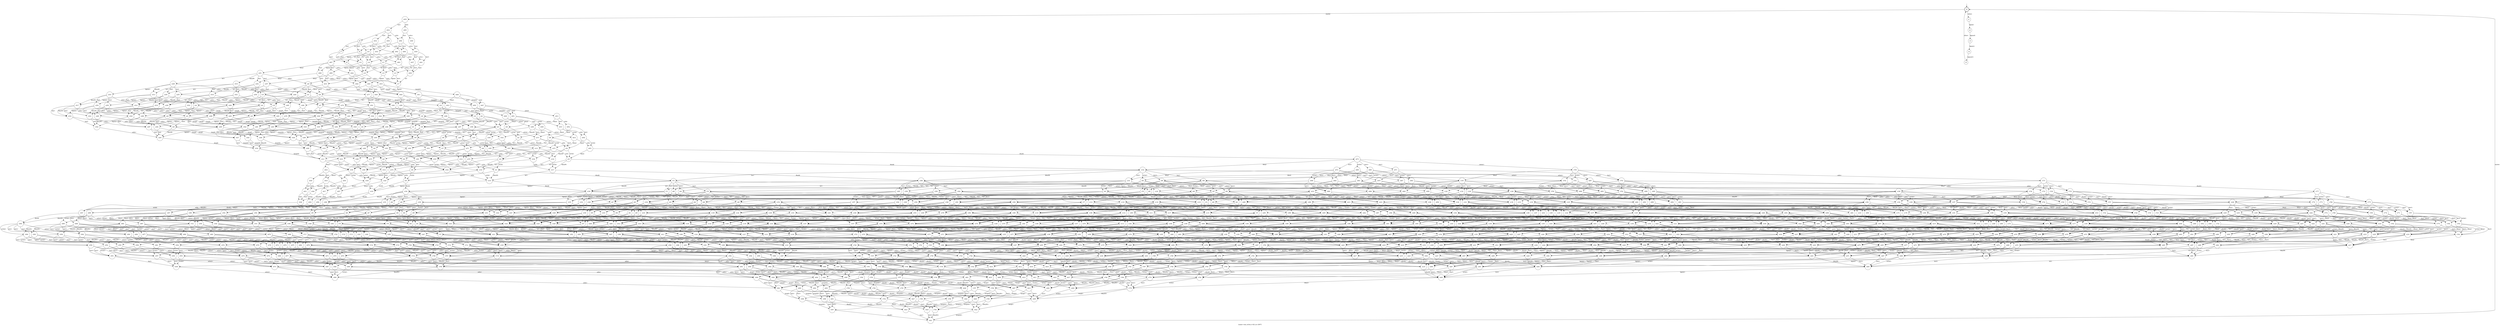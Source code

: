digraph vme_write{
	label="(name=vme_write,n=821,m=2907)";
	_nil [style = "invis"];
	node [shape = doublecircle]; s0;
	node [shape = circle];
	_nil -> s0;
	s621->s0[label="master"];
	s0->s635[label="master"];
	s5->s0[label="others"];
	s0->s1[label="others"];
	s786->s613[label="bbsy90+"];
	s756->s599[label="bbsy90+"];
	s738->s581[label="bbsy90+"];
	s790->s617[label="bbsy90+"];
	s758->s601[label="bbsy90+"];
	s680->s555[label="bbsy90+"];
	s678->s553[label="bbsy90+"];
	s655->s546[label="bbsy90+"];
	s656->s547[label="bbsy90+"];
	s759->s602[label="bbsy90+"];
	s748->s591[label="bbsy90+"];
	s818->s631[label="bbsy90+"];
	s714->s573[label="bbsy90+"];
	s788->s615[label="bbsy90+"];
	s688->s563[label="bbsy90+"];
	s706->s565[label="bbsy90+"];
	s687->s562[label="bbsy90+"];
	s752->s595[label="bbsy90+"];
	s741->s584[label="bbsy90+"];
	s782->s609[label="bbsy90+"];
	s795->s622[label="bbsy90+"];
	s712->s571[label="bbsy90+"];
	s742->s585[label="bbsy90+"];
	s683->s558[label="bbsy90+"];
	s676->s551[label="bbsy90+"];
	s709->s568[label="bbsy90+"];
	s816->s629[label="bbsy90+"];
	s674->s549[label="bbsy90+"];
	s798->s625[label="bbsy90+"];
	s719->s578[label="bbsy90+"];
	s708->s567[label="bbsy90+"];
	s713->s572[label="bbsy90+"];
	s801->s628[label="bbsy90+"];
	s797->s624[label="bbsy90+"];
	s739->s582[label="bbsy90+"];
	s785->s612[label="bbsy90+"];
	s784->s611[label="bbsy90+"];
	s744->s587[label="bbsy90+"];
	s657->s548[label="bbsy90+"];
	s715->s574[label="bbsy90+"];
	s791->s618[label="bbsy90+"];
	s753->s596[label="bbsy90+"];
	s710->s569[label="bbsy90+"];
	s682->s557[label="bbsy90+"];
	s745->s588[label="bbsy90+"];
	s749->s592[label="bbsy90+"];
	s793->s620[label="bbsy90+"];
	s799->s626[label="bbsy90+"];
	s743->s586[label="bbsy90+"];
	s796->s623[label="bbsy90+"];
	s757->s600[label="bbsy90+"];
	s747->s590[label="bbsy90+"];
	s689->s564[label="bbsy90+"];
	s780->s607[label="bbsy90+"];
	s718->s577[label="bbsy90+"];
	s684->s559[label="bbsy90+"];
	s751->s594[label="bbsy90+"];
	s817->s630[label="bbsy90+"];
	s686->s561[label="bbsy90+"];
	s761->s604[label="bbsy90+"];
	s760->s603[label="bbsy90+"];
	s750->s593[label="bbsy90+"];
	s679->s554[label="bbsy90+"];
	s779->s606[label="bbsy90+"];
	s778->s605[label="bbsy90+"];
	s746->s589[label="bbsy90+"];
	s792->s619[label="bbsy90+"];
	s717->s576[label="bbsy90+"];
	s794->s621[label="bbsy90+"];
	s716->s575[label="bbsy90+"];
	s755->s598[label="bbsy90+"];
	s740->s583[label="bbsy90+"];
	s707->s566[label="bbsy90+"];
	s681->s556[label="bbsy90+"];
	s800->s627[label="bbsy90+"];
	s789->s616[label="bbsy90+"];
	s720->s579[label="bbsy90+"];
	s754->s597[label="bbsy90+"];
	s675->s550[label="bbsy90+"];
	s677->s552[label="bbsy90+"];
	s721->s580[label="bbsy90+"];
	s685->s560[label="bbsy90+"];
	s783->s610[label="bbsy90+"];
	s781->s608[label="bbsy90+"];
	s787->s614[label="bbsy90+"];
	s711->s570[label="bbsy90+"];
	s786->s799[label="borgtl+"];
	s738->s755[label="borgtl+"];
	s605->s622[label="borgtl+"];
	s748->s761[label="borgtl+"];
	s788->s801[label="borgtl+"];
	s589->s602[label="borgtl+"];
	s615->s628[label="borgtl+"];
	s780->s797[label="borgtl+"];
	s778->s795[label="borgtl+"];
	s591->s604[label="borgtl+"];
	s746->s759[label="borgtl+"];
	s581->s598[label="borgtl+"];
	s607->s624[label="borgtl+"];
	s740->s757[label="borgtl+"];
	s583->s600[label="borgtl+"];
	s613->s626[label="borgtl+"];
	s786->s778[label="bwrl+"];
	s558->s550[label="bwrl+"];
	s149->s133[label="bwrl+"];
	s92->s76[label="bwrl+"];
	s360->s344[label="bwrl+"];
	s196->s180[label="bwrl+"];
	s790->s782[label="bwrl+"];
	s575->s567[label="bwrl+"];
	s463->s447[label="bwrl+"];
	s758->s754[label="bwrl+"];
	s367->s351[label="bwrl+"];
	s379->s371[label="bwrl+"];
	s145->s129[label="bwrl+"];
	s594->s586[label="bwrl+"];
	s576->s568[label="bwrl+"];
	s144->s128[label="bwrl+"];
	s460->s444[label="bwrl+"];
	s671->s663[label="bwrl+"];
	s240->s224[label="bwrl+"];
	s199->s183[label="bwrl+"];
	s191->s175[label="bwrl+"];
	s700->s692[label="bwrl+"];
	s140->s124[label="bwrl+"];
	s192->s176[label="bwrl+"];
	s670->s662[label="bwrl+"];
	s509->s493[label="bwrl+"];
	s409->s393[label="bwrl+"];
	s334->s326[label="bwrl+"];
	s705->s697[label="bwrl+"];
	s733->s725[label="bwrl+"];
	s116->s108[label="bwrl+"];
	s614->s606[label="bwrl+"];
	s100->s84[label="bwrl+"];
	s759->s755[label="bwrl+"];
	s748->s740[label="bwrl+"];
	s626->s622[label="bwrl+"];
	s142->s126[label="bwrl+"];
	s714->s706[label="bwrl+"];
	s788->s780[label="bwrl+"];
	s688->s680[label="bwrl+"];
	s474->s466[label="bwrl+"];
	s507->s491[label="bwrl+"];
	s93->s77[label="bwrl+"];
	s356->s340[label="bwrl+"];
	s564->s556[label="bwrl+"];
	s578->s570[label="bwrl+"];
	s501->s485[label="bwrl+"];
	s687->s679[label="bwrl+"];
	s72->s64[label="bwrl+"];
	s752->s744[label="bwrl+"];
	s595->s587[label="bwrl+"];
	s384->s376[label="bwrl+"];
	s137->s121[label="bwrl+"];
	s99->s83[label="bwrl+"];
	s573->s565[label="bwrl+"];
	s94->s78[label="bwrl+"];
	s625->s621[label="bwrl+"];
	s190->s174[label="bwrl+"];
	s603->s599[label="bwrl+"];
	s458->s442[label="bwrl+"];
	s628->s624[label="bwrl+"];
	s589->s581[label="bwrl+"];
	s559->s551[label="bwrl+"];
	s683->s675[label="bwrl+"];
	s235->s219[label="bwrl+"];
	s91->s75[label="bwrl+"];
	s96->s80[label="bwrl+"];
	s574->s566[label="bwrl+"];
	s798->s794[label="bwrl+"];
	s719->s711[label="bwrl+"];
	s503->s487[label="bwrl+"];
	s378->s370[label="bwrl+"];
	s101->s85[label="bwrl+"];
	s561->s553[label="bwrl+"];
	s148->s132[label="bwrl+"];
	s104->s88[label="bwrl+"];
	s215->s207[label="bwrl+"];
	s620->s612[label="bwrl+"];
	s401->s385[label="bwrl+"];
	s772->s764[label="bwrl+"];
	s701->s693[label="bwrl+"];
	s801->s797[label="bwrl+"];
	s672->s664[label="bwrl+"];
	s216->s208[label="bwrl+"];
	s210->s202[label="bwrl+"];
	s616->s608[label="bwrl+"];
	s362->s346[label="bwrl+"];
	s200->s184[label="bwrl+"];
	s353->s337[label="bwrl+"];
	s473->s465[label="bwrl+"];
	s406->s390[label="bwrl+"];
	s505->s489[label="bwrl+"];
	s410->s394[label="bwrl+"];
	s451->s435[label="bwrl+"];
	s238->s222[label="bwrl+"];
	s673->s665[label="bwrl+"];
	s462->s446[label="bwrl+"];
	s214->s206[label="bwrl+"];
	s619->s611[label="bwrl+"];
	s477->s469[label="bwrl+"];
	s415->s399[label="bwrl+"];
	s151->s135[label="bwrl+"];
	s209->s201[label="bwrl+"];
	s336->s328[label="bwrl+"];
	s65->s57[label="bwrl+"];
	s428->s420[label="bwrl+"];
	s332->s324[label="bwrl+"];
	s479->s471[label="bwrl+"];
	s365->s349[label="bwrl+"];
	s715->s707[label="bwrl+"];
	s615->s607[label="bwrl+"];
	s617->s609[label="bwrl+"];
	s791->s783[label="bwrl+"];
	s753->s745[label="bwrl+"];
	s247->s231[label="bwrl+"];
	s150->s134[label="bwrl+"];
	s427->s419[label="bwrl+"];
	s682->s674[label="bwrl+"];
	s593->s585[label="bwrl+"];
	s381->s373[label="bwrl+"];
	s749->s741[label="bwrl+"];
	s512->s496[label="bwrl+"];
	s500->s484[label="bwrl+"];
	s431->s423[label="bwrl+"];
	s383->s375[label="bwrl+"];
	s117->s109[label="bwrl+"];
	s793->s785[label="bwrl+"];
	s212->s204[label="bwrl+"];
	s426->s418[label="bwrl+"];
	s799->s795[label="bwrl+"];
	s357->s341[label="bwrl+"];
	s627->s623[label="bwrl+"];
	s508->s492[label="bwrl+"];
	s97->s81[label="bwrl+"];
	s237->s221[label="bwrl+"];
	s67->s59[label="bwrl+"];
	s246->s230[label="bwrl+"];
	s66->s58[label="bwrl+"];
	s377->s369[label="bwrl+"];
	s475->s467[label="bwrl+"];
	s413->s397[label="bwrl+"];
	s416->s400[label="bwrl+"];
	s770->s762[label="bwrl+"];
	s703->s695[label="bwrl+"];
	s601->s597[label="bwrl+"];
	s364->s348[label="bwrl+"];
	s592->s584[label="bwrl+"];
	s408->s392[label="bwrl+"];
	s449->s433[label="bwrl+"];
	s152->s136[label="bwrl+"];
	s747->s739[label="bwrl+"];
	s236->s220[label="bwrl+"];
	s414->s398[label="bwrl+"];
	s241->s225[label="bwrl+"];
	s162->s154[label="bwrl+"];
	s245->s229[label="bwrl+"];
	s498->s482[label="bwrl+"];
	s380->s372[label="bwrl+"];
	s197->s181[label="bwrl+"];
	s689->s681[label="bwrl+"];
	s730->s722[label="bwrl+"];
	s478->s470[label="bwrl+"];
	s771->s763[label="bwrl+"];
	s698->s690[label="bwrl+"];
	s702->s694[label="bwrl+"];
	s668->s660[label="bwrl+"];
	s168->s160[label="bwrl+"];
	s195->s179[label="bwrl+"];
	s163->s155[label="bwrl+"];
	s68->s60[label="bwrl+"];
	s774->s766[label="bwrl+"];
	s359->s343[label="bwrl+"];
	s699->s691[label="bwrl+"];
	s69->s61[label="bwrl+"];
	s333->s325[label="bwrl+"];
	s143->s127[label="bwrl+"];
	s718->s710[label="bwrl+"];
	s430->s422[label="bwrl+"];
	s242->s226[label="bwrl+"];
	s666->s658[label="bwrl+"];
	s596->s588[label="bwrl+"];
	s187->s171[label="bwrl+"];
	s138->s122[label="bwrl+"];
	s407->s391[label="bwrl+"];
	s186->s170[label="bwrl+"];
	s330->s322[label="bwrl+"];
	s776->s768[label="bwrl+"];
	s684->s676[label="bwrl+"];
	s560->s552[label="bwrl+"];
	s103->s87[label="bwrl+"];
	s355->s339[label="bwrl+"];
	s751->s743[label="bwrl+"];
	s737->s729[label="bwrl+"];
	s502->s486[label="bwrl+"];
	s497->s481[label="bwrl+"];
	s119->s111[label="bwrl+"];
	s775->s767[label="bwrl+"];
	s185->s169[label="bwrl+"];
	s141->s125[label="bwrl+"];
	s735->s727[label="bwrl+"];
	s686->s678[label="bwrl+"];
	s453->s437[label="bwrl+"];
	s761->s757[label="bwrl+"];
	s760->s756[label="bwrl+"];
	s139->s123[label="bwrl+"];
	s248->s232[label="bwrl+"];
	s98->s82[label="bwrl+"];
	s461->s445[label="bwrl+"];
	s244->s228[label="bwrl+"];
	s511->s495[label="bwrl+"];
	s750->s742[label="bwrl+"];
	s562->s554[label="bwrl+"];
	s602->s598[label="bwrl+"];
	s114->s106[label="bwrl+"];
	s591->s583[label="bwrl+"];
	s504->s488[label="bwrl+"];
	s404->s388[label="bwrl+"];
	s363->s347[label="bwrl+"];
	s618->s610[label="bwrl+"];
	s405->s389[label="bwrl+"];
	s243->s227[label="bwrl+"];
	s746->s738[label="bwrl+"];
	s189->s173[label="bwrl+"];
	s366->s350[label="bwrl+"];
	s450->s434[label="bwrl+"];
	s792->s784[label="bwrl+"];
	s118->s110[label="bwrl+"];
	s579->s571[label="bwrl+"];
	s459->s443[label="bwrl+"];
	s329->s321[label="bwrl+"];
	s425->s417[label="bwrl+"];
	s331->s323[label="bwrl+"];
	s146->s130[label="bwrl+"];
	s429->s421[label="bwrl+"];
	s499->s483[label="bwrl+"];
	s102->s86[label="bwrl+"];
	s717->s709[label="bwrl+"];
	s731->s723[label="bwrl+"];
	s716->s708[label="bwrl+"];
	s476->s468[label="bwrl+"];
	s704->s696[label="bwrl+"];
	s563->s555[label="bwrl+"];
	s454->s438[label="bwrl+"];
	s95->s79[label="bwrl+"];
	s335->s327[label="bwrl+"];
	s188->s172[label="bwrl+"];
	s211->s203[label="bwrl+"];
	s457->s441[label="bwrl+"];
	s358->s342[label="bwrl+"];
	s800->s796[label="bwrl+"];
	s89->s73[label="bwrl+"];
	s455->s439[label="bwrl+"];
	s167->s159[label="bwrl+"];
	s789->s781[label="bwrl+"];
	s361->s345[label="bwrl+"];
	s732->s724[label="bwrl+"];
	s590->s582[label="bwrl+"];
	s720->s712[label="bwrl+"];
	s456->s440[label="bwrl+"];
	s510->s494[label="bwrl+"];
	s411->s395[label="bwrl+"];
	s233->s217[label="bwrl+"];
	s403->s387[label="bwrl+"];
	s90->s74[label="bwrl+"];
	s480->s472[label="bwrl+"];
	s452->s436[label="bwrl+"];
	s161->s153[label="bwrl+"];
	s777->s769[label="bwrl+"];
	s432->s424[label="bwrl+"];
	s71->s63[label="bwrl+"];
	s164->s156[label="bwrl+"];
	s736->s728[label="bwrl+"];
	s721->s713[label="bwrl+"];
	s368->s352[label="bwrl+"];
	s147->s131[label="bwrl+"];
	s669->s661[label="bwrl+"];
	s580->s572[label="bwrl+"];
	s213->s205[label="bwrl+"];
	s402->s386[label="bwrl+"];
	s198->s182[label="bwrl+"];
	s120->s112[label="bwrl+"];
	s685->s677[label="bwrl+"];
	s604->s600[label="bwrl+"];
	s557->s549[label="bwrl+"];
	s613->s605[label="bwrl+"];
	s412->s396[label="bwrl+"];
	s165->s157[label="bwrl+"];
	s667->s659[label="bwrl+"];
	s464->s448[label="bwrl+"];
	s193->s177[label="bwrl+"];
	s194->s178[label="bwrl+"];
	s773->s765[label="bwrl+"];
	s577->s569[label="bwrl+"];
	s787->s779[label="bwrl+"];
	s115->s107[label="bwrl+"];
	s234->s218[label="bwrl+"];
	s734->s726[label="bwrl+"];
	s506->s490[label="bwrl+"];
	s166->s158[label="bwrl+"];
	s382->s374[label="bwrl+"];
	s113->s105[label="bwrl+"];
	s239->s223[label="bwrl+"];
	s70->s62[label="bwrl+"];
	s354->s338[label="bwrl+"];
	s756->s754[label="basl+"];
	s149->s145[label="basl+"];
	s324->s322[label="basl+"];
	s360->s356[label="basl+"];
	s342->s338[label="basl+"];
	s575->s573[label="basl+"];
	s463->s459[label="basl+"];
	s608->s606[label="basl+"];
	s87->s83[label="basl+"];
	s367->s363[label="basl+"];
	s379->s377[label="basl+"];
	s445->s441[label="basl+"];
	s576->s574[label="basl+"];
	s144->s140[label="basl+"];
	s468->s466[label="basl+"];
	s203->s201[label="basl+"];
	s587->s585[label="basl+"];
	s400->s396[label="basl+"];
	s680->s678[label="basl+"];
	s240->s236[label="basl+"];
	s199->s195[label="basl+"];
	s191->s187[label="basl+"];
	s700->s698[label="basl+"];
	s192->s188[label="basl+"];
	s509->s505[label="basl+"];
	s705->s703[label="basl+"];
	s733->s731[label="basl+"];
	s696->s694[label="basl+"];
	s64->s62[label="basl+"];
	s471->s469[label="basl+"];
	s116->s114[label="basl+"];
	s728->s726[label="basl+"];
	s748->s746[label="basl+"];
	s142->s138[label="basl+"];
	s112->s110[label="basl+"];
	s788->s786[label="basl+"];
	s688->s686[label="basl+"];
	s389->s385[label="basl+"];
	s612->s610[label="basl+"];
	s93->s89[label="basl+"];
	s564->s562[label="basl+"];
	s501->s497[label="basl+"];
	s623->s621[label="basl+"];
	s495->s491[label="basl+"];
	s72->s70[label="basl+"];
	s372->s370[label="basl+"];
	s752->s750[label="basl+"];
	s741->s739[label="basl+"];
	s595->s593[label="basl+"];
	s384->s382[label="basl+"];
	s496->s492[label="basl+"];
	s159->s157[label="basl+"];
	s94->s90[label="basl+"];
	s568->s566[label="basl+"];
	s190->s186[label="basl+"];
	s712->s710[label="basl+"];
	s603->s601[label="basl+"];
	s328->s326[label="basl+"];
	s80->s76[label="basl+"];
	s224->s220[label="basl+"];
	s628->s626[label="basl+"];
	s588->s586[label="basl+"];
	s559->s557[label="basl+"];
	s769->s767[label="basl+"];
	s676->s674[label="basl+"];
	s390->s386[label="basl+"];
	s709->s707[label="basl+"];
	s349->s345[label="basl+"];
	s96->s92[label="basl+"];
	s600->s598[label="basl+"];
	s59->s57[label="basl+"];
	s503->s499[label="basl+"];
	s101->s97[label="basl+"];
	s708->s706[label="basl+"];
	s104->s100[label="basl+"];
	s215->s213[label="basl+"];
	s571->s569[label="basl+"];
	s620->s618[label="basl+"];
	s772->s770[label="basl+"];
	s713->s711[label="basl+"];
	s701->s699[label="basl+"];
	s801->s799[label="basl+"];
	s797->s795[label="basl+"];
	s672->s670[label="basl+"];
	s216->s214[label="basl+"];
	s616->s614[label="basl+"];
	s128->s124[label="basl+"];
	s200->s196[label="basl+"];
	s175->s171[label="basl+"];
	s350->s346[label="basl+"];
	s406->s402[label="basl+"];
	s136->s132[label="basl+"];
	s238->s234[label="basl+"];
	s673->s671[label="basl+"];
	s181->s177[label="basl+"];
	s785->s783[label="basl+"];
	s462->s458[label="basl+"];
	s60->s58[label="basl+"];
	s619->s617[label="basl+"];
	s415->s411[label="basl+"];
	s151->s147[label="basl+"];
	s336->s334[label="basl+"];
	s397->s393[label="basl+"];
	s156->s154[label="basl+"];
	s428->s426[label="basl+"];
	s207->s205[label="basl+"];
	s624->s622[label="basl+"];
	s332->s330[label="basl+"];
	s784->s782[label="basl+"];
	s232->s228[label="basl+"];
	s551->s549[label="basl+"];
	s744->s742[label="basl+"];
	s479->s477[label="basl+"];
	s135->s131[label="basl+"];
	s365->s361[label="basl+"];
	s439->s435[label="basl+"];
	s615->s613[label="basl+"];
	s753->s751[label="basl+"];
	s247->s243[label="basl+"];
	s150->s146[label="basl+"];
	s77->s73[label="basl+"];
	s419->s417[label="basl+"];
	s427->s425[label="basl+"];
	s697->s695[label="basl+"];
	s745->s743[label="basl+"];
	s749->s747[label="basl+"];
	s204->s202[label="basl+"];
	s512->s508[label="basl+"];
	s431->s429[label="basl+"];
	s383->s381[label="basl+"];
	s793->s791[label="basl+"];
	s764->s762[label="basl+"];
	s212->s210[label="basl+"];
	s391->s387[label="basl+"];
	s357->s353[label="basl+"];
	s424->s422[label="basl+"];
	s627->s625[label="basl+"];
	s399->s395[label="basl+"];
	s327->s325[label="basl+"];
	s237->s233[label="basl+"];
	s63->s61[label="basl+"];
	s351->s347[label="basl+"];
	s67->s65[label="basl+"];
	s246->s242[label="basl+"];
	s475->s473[label="basl+"];
	s413->s409[label="basl+"];
	s440->s436[label="basl+"];
	s416->s412[label="basl+"];
	s661->s659[label="basl+"];
	s599->s597[label="basl+"];
	s555->s553[label="basl+"];
	s230->s226[label="basl+"];
	s796->s794[label="basl+"];
	s592->s590[label="basl+"];
	s447->s443[label="basl+"];
	s408->s404[label="basl+"];
	s757->s755[label="basl+"];
	s152->s148[label="basl+"];
	s414->s410[label="basl+"];
	s245->s241[label="basl+"];
	s488->s484[label="basl+"];
	s467->s465[label="basl+"];
	s380->s378[label="basl+"];
	s78->s74[label="basl+"];
	s197->s193[label="basl+"];
	s689->s687[label="basl+"];
	s176->s172[label="basl+"];
	s108->s106[label="basl+"];
	s160->s158[label="basl+"];
	s668->s666[label="basl+"];
	s485->s481[label="basl+"];
	s168->s166[label="basl+"];
	s163->s161[label="basl+"];
	s665->s663[label="basl+"];
	s68->s66[label="basl+"];
	s126->s122[label="basl+"];
	s344->s340[label="basl+"];
	s423->s421[label="basl+"];
	s359->s355[label="basl+"];
	s780->s778[label="basl+"];
	s107->s105[label="basl+"];
	s552->s550[label="basl+"];
	s183->s179[label="basl+"];
	s143->s139[label="basl+"];
	s420->s418[label="basl+"];
	s323->s321[label="basl+"];
	s596->s594[label="basl+"];
	s341->s337[label="basl+"];
	s765->s763[label="basl+"];
	s407->s403[label="basl+"];
	s776->s774[label="basl+"];
	s684->s682[label="basl+"];
	s611->s609[label="basl+"];
	s560->s558[label="basl+"];
	s222->s218[label="basl+"];
	s103->s99[label="basl+"];
	s737->s735[label="basl+"];
	s502->s498[label="basl+"];
	s119->s117[label="basl+"];
	s141->s137[label="basl+"];
	s231->s227[label="basl+"];
	s208->s206[label="basl+"];
	s487->s483[label="basl+"];
	s453->s449[label="basl+"];
	s125->s121[label="basl+"];
	s761->s759[label="basl+"];
	s760->s758[label="basl+"];
	s248->s244[label="basl+"];
	s461->s457[label="basl+"];
	s511->s507[label="basl+"];
	s494->s490[label="basl+"];
	s591->s589[label="basl+"];
	s504->s500[label="basl+"];
	s405->s401[label="basl+"];
	s375->s373[label="basl+"];
	s223->s219[label="basl+"];
	s189->s185[label="basl+"];
	s366->s362[label="basl+"];
	s693->s691[label="basl+"];
	s792->s790[label="basl+"];
	s371->s369[label="basl+"];
	s182->s178[label="basl+"];
	s579->s577[label="basl+"];
	s376->s374[label="basl+"];
	s173->s169[label="basl+"];
	s184->s180[label="basl+"];
	s155->s153[label="basl+"];
	s331->s329[label="basl+"];
	s437->s433[label="basl+"];
	s134->s130[label="basl+"];
	s725->s723[label="basl+"];
	s102->s98[label="basl+"];
	s717->s715[label="basl+"];
	s448->s444[label="basl+"];
	s716->s714[label="basl+"];
	s486->s482[label="basl+"];
	s476->s474[label="basl+"];
	s704->s702[label="basl+"];
	s563->s561[label="basl+"];
	s454->s450[label="basl+"];
	s95->s91[label="basl+"];
	s335->s333[label="basl+"];
	s724->s722[label="basl+"];
	s607->s605[label="basl+"];
	s111->s109[label="basl+"];
	s211->s209[label="basl+"];
	s472->s470[label="basl+"];
	s358->s354[label="basl+"];
	s740->s738[label="basl+"];
	s681->s679[label="basl+"];
	s800->s798[label="basl+"];
	s567->s565[label="basl+"];
	s493->s489[label="basl+"];
	s455->s451[label="basl+"];
	s167->s165[label="basl+"];
	s398->s394[label="basl+"];
	s438->s434[label="basl+"];
	s789->s787[label="basl+"];
	s664->s662[label="basl+"];
	s572->s570[label="basl+"];
	s221->s217[label="basl+"];
	s732->s730[label="basl+"];
	s720->s718[label="basl+"];
	s85->s81[label="basl+"];
	s456->s452[label="basl+"];
	s510->s506[label="basl+"];
	s79->s75[label="basl+"];
	s392->s388[label="basl+"];
	s127->s123[label="basl+"];
	s729->s727[label="basl+"];
	s480->s478[label="basl+"];
	s777->s775[label="basl+"];
	s432->s430[label="basl+"];
	s677->s675[label="basl+"];
	s71->s69[label="basl+"];
	s164->s162[label="basl+"];
	s343->s339[label="basl+"];
	s736->s734[label="basl+"];
	s721->s719[label="basl+"];
	s692->s690[label="basl+"];
	s368->s364[label="basl+"];
	s669->s667[label="basl+"];
	s86->s82[label="basl+"];
	s556->s554[label="basl+"];
	s660->s658[label="basl+"];
	s580->s578[label="basl+"];
	s768->s766[label="basl+"];
	s583->s581[label="basl+"];
	s229->s225[label="basl+"];
	s198->s194[label="basl+"];
	s120->s118[label="basl+"];
	s685->s683[label="basl+"];
	s604->s602[label="basl+"];
	s174->s170[label="basl+"];
	s464->s460[label="basl+"];
	s781->s779[label="basl+"];
	s773->s771[label="basl+"];
	s446->s442[label="basl+"];
	s352->s348[label="basl+"];
	s88->s84[label="basl+"];
	s133->s129[label="basl+"];
	s115->s113[label="basl+"];
	s239->s235[label="basl+"];
	s584->s582[label="basl+"];
	s756->s796[label="dtackl+"];
	s171->s219[label="dtackl+"];
	s196->s244[label="dtackl+"];
	s738->s778[label="dtackl+"];
	s463->s511[label="dtackl+"];
	s758->s798[label="dtackl+"];
	s445->s493[label="dtackl+"];
	s598->s622[label="dtackl+"];
	s594->s618[label="dtackl+"];
	s460->s508[label="dtackl+"];
	s587->s611[label="dtackl+"];
	s199->s247[label="dtackl+"];
	s191->s239[label="dtackl+"];
	s421->s469[label="dtackl+"];
	s192->s240[label="dtackl+"];
	s443->s491[label="dtackl+"];
	s733->s773[label="dtackl+"];
	s728->s768[label="dtackl+"];
	s759->s799[label="dtackl+"];
	s748->s788[label="dtackl+"];
	s179->s227[label="dtackl+"];
	s752->s792[label="dtackl+"];
	s741->s781[label="dtackl+"];
	s595->s619[label="dtackl+"];
	s159->s207[label="dtackl+"];
	s190->s238[label="dtackl+"];
	s603->s627[label="dtackl+"];
	s458->s506[label="dtackl+"];
	s172->s220[label="dtackl+"];
	s742->s782[label="dtackl+"];
	s589->s613[label="dtackl+"];
	s588->s612[label="dtackl+"];
	s600->s624[label="dtackl+"];
	s180->s228[label="dtackl+"];
	s435->s483[label="dtackl+"];
	s154->s202[label="dtackl+"];
	s200->s248[label="dtackl+"];
	s175->s223[label="dtackl+"];
	s451->s499[label="dtackl+"];
	s739->s779[label="dtackl+"];
	s181->s229[label="dtackl+"];
	s462->s510[label="dtackl+"];
	s722->s762[label="dtackl+"];
	s156->s204[label="dtackl+"];
	s428->s476[label="dtackl+"];
	s744->s784[label="dtackl+"];
	s177->s225[label="dtackl+"];
	s441->s489[label="dtackl+"];
	s439->s487[label="dtackl+"];
	s723->s763[label="dtackl+"];
	s753->s793[label="dtackl+"];
	s419->s467[label="dtackl+"];
	s427->s475[label="dtackl+"];
	s593->s617[label="dtackl+"];
	s745->s785[label="dtackl+"];
	s442->s490[label="dtackl+"];
	s749->s789[label="dtackl+"];
	s431->s479[label="dtackl+"];
	s426->s474[label="dtackl+"];
	s424->s472[label="dtackl+"];
	s582->s606[label="dtackl+"];
	s743->s783[label="dtackl+"];
	s440->s488[label="dtackl+"];
	s601->s625[label="dtackl+"];
	s599->s623[label="dtackl+"];
	s592->s616[label="dtackl+"];
	s447->s495[label="dtackl+"];
	s757->s797[label="dtackl+"];
	s585->s609[label="dtackl+"];
	s449->s497[label="dtackl+"];
	s747->s787[label="dtackl+"];
	s434->s482[label="dtackl+"];
	s162->s210[label="dtackl+"];
	s169->s217[label="dtackl+"];
	s197->s245[label="dtackl+"];
	s176->s224[label="dtackl+"];
	s730->s770[label="dtackl+"];
	s160->s208[label="dtackl+"];
	s168->s216[label="dtackl+"];
	s195->s243[label="dtackl+"];
	s157->s205[label="dtackl+"];
	s163->s211[label="dtackl+"];
	s422->s470[label="dtackl+"];
	s423->s471[label="dtackl+"];
	s183->s231[label="dtackl+"];
	s420->s468[label="dtackl+"];
	s430->s478[label="dtackl+"];
	s596->s620[label="dtackl+"];
	s187->s235[label="dtackl+"];
	s186->s234[label="dtackl+"];
	s418->s466[label="dtackl+"];
	s178->s226[label="dtackl+"];
	s751->s791[label="dtackl+"];
	s737->s777[label="dtackl+"];
	s444->s492[label="dtackl+"];
	s185->s233[label="dtackl+"];
	s735->s775[label="dtackl+"];
	s453->s501[label="dtackl+"];
	s761->s801[label="dtackl+"];
	s760->s800[label="dtackl+"];
	s153->s201[label="dtackl+"];
	s461->s509[label="dtackl+"];
	s433->s481[label="dtackl+"];
	s436->s484[label="dtackl+"];
	s750->s790[label="dtackl+"];
	s602->s626[label="dtackl+"];
	s591->s615[label="dtackl+"];
	s746->s786[label="dtackl+"];
	s189->s237[label="dtackl+"];
	s450->s498[label="dtackl+"];
	s170->s218[label="dtackl+"];
	s182->s230[label="dtackl+"];
	s459->s507[label="dtackl+"];
	s173->s221[label="dtackl+"];
	s425->s473[label="dtackl+"];
	s184->s232[label="dtackl+"];
	s155->s203[label="dtackl+"];
	s437->s485[label="dtackl+"];
	s725->s765[label="dtackl+"];
	s429->s477[label="dtackl+"];
	s581->s605[label="dtackl+"];
	s731->s771[label="dtackl+"];
	s448->s496[label="dtackl+"];
	s454->s502[label="dtackl+"];
	s158->s206[label="dtackl+"];
	s755->s795[label="dtackl+"];
	s724->s764[label="dtackl+"];
	s188->s236[label="dtackl+"];
	s457->s505[label="dtackl+"];
	s740->s780[label="dtackl+"];
	s455->s503[label="dtackl+"];
	s167->s215[label="dtackl+"];
	s438->s486[label="dtackl+"];
	s727->s767[label="dtackl+"];
	s732->s772[label="dtackl+"];
	s590->s614[label="dtackl+"];
	s456->s504[label="dtackl+"];
	s597->s621[label="dtackl+"];
	s729->s769[label="dtackl+"];
	s452->s500[label="dtackl+"];
	s161->s209[label="dtackl+"];
	s754->s794[label="dtackl+"];
	s432->s480[label="dtackl+"];
	s164->s212[label="dtackl+"];
	s736->s776[label="dtackl+"];
	s417->s465[label="dtackl+"];
	s583->s607[label="dtackl+"];
	s198->s246[label="dtackl+"];
	s604->s628[label="dtackl+"];
	s174->s222[label="dtackl+"];
	s165->s213[label="dtackl+"];
	s464->s512[label="dtackl+"];
	s193->s241[label="dtackl+"];
	s194->s242[label="dtackl+"];
	s446->s494[label="dtackl+"];
	s726->s766[label="dtackl+"];
	s734->s774[label="dtackl+"];
	s166->s214[label="dtackl+"];
	s586->s610[label="dtackl+"];
	s584->s608[label="dtackl+"];
	s558->s574[label="aslout+"];
	s92->s140[label="aslout+"];
	s324->s372[label="aslout+"];
	s360->s408[label="aslout+"];
	s342->s390[label="aslout+"];
	s345->s393[label="aslout+"];
	s81->s129[label="aslout+"];
	s549->s565[label="aslout+"];
	s87->s135[label="aslout+"];
	s367->s415[label="aslout+"];
	s680->s712[label="aslout+"];
	s678->s710[label="aslout+"];
	s671->s703[label="aslout+"];
	s670->s702[label="aslout+"];
	s334->s382[label="aslout+"];
	s338->s386[label="aslout+"];
	s64->s112[label="aslout+"];
	s100->s148[label="aslout+"];
	s688->s720[label="aslout+"];
	s93->s141[label="aslout+"];
	s356->s404[label="aslout+"];
	s564->s580[label="aslout+"];
	s687->s719[label="aslout+"];
	s72->s120[label="aslout+"];
	s99->s147[label="aslout+"];
	s94->s142[label="aslout+"];
	s658->s690[label="aslout+"];
	s328->s376[label="aslout+"];
	s80->s128[label="aslout+"];
	s559->s575[label="aslout+"];
	s683->s715[label="aslout+"];
	s676->s708[label="aslout+"];
	s58->s106[label="aslout+"];
	s349->s397[label="aslout+"];
	s91->s139[label="aslout+"];
	s96->s144[label="aslout+"];
	s674->s706[label="aslout+"];
	s59->s107[label="aslout+"];
	s101->s149[label="aslout+"];
	s561->s577[label="aslout+"];
	s104->s152[label="aslout+"];
	s672->s704[label="aslout+"];
	s362->s410[label="aslout+"];
	s353->s401[label="aslout+"];
	s350->s398[label="aslout+"];
	s76->s124[label="aslout+"];
	s673->s705[label="aslout+"];
	s60->s108[label="aslout+"];
	s337->s385[label="aslout+"];
	s336->s384[label="aslout+"];
	s65->s113[label="aslout+"];
	s332->s380[label="aslout+"];
	s551->s567[label="aslout+"];
	s365->s413[label="aslout+"];
	s550->s566[label="aslout+"];
	s348->s396[label="aslout+"];
	s77->s125[label="aslout+"];
	s682->s714[label="aslout+"];
	s357->s405[label="aslout+"];
	s326->s374[label="aslout+"];
	s339->s387[label="aslout+"];
	s97->s145[label="aslout+"];
	s327->s375[label="aslout+"];
	s63->s111[label="aslout+"];
	s351->s399[label="aslout+"];
	s67->s115[label="aslout+"];
	s66->s114[label="aslout+"];
	s661->s693[label="aslout+"];
	s555->s571[label="aslout+"];
	s364->s412[label="aslout+"];
	s78->s126[label="aslout+"];
	s689->s721[label="aslout+"];
	s61->s109[label="aslout+"];
	s668->s700[label="aslout+"];
	s665->s697[label="aslout+"];
	s68->s116[label="aslout+"];
	s82->s130[label="aslout+"];
	s344->s392[label="aslout+"];
	s57->s105[label="aslout+"];
	s554->s570[label="aslout+"];
	s359->s407[label="aslout+"];
	s321->s369[label="aslout+"];
	s75->s123[label="aslout+"];
	s69->s117[label="aslout+"];
	s333->s381[label="aslout+"];
	s552->s568[label="aslout+"];
	s323->s371[label="aslout+"];
	s666->s698[label="aslout+"];
	s341->s389[label="aslout+"];
	s330->s378[label="aslout+"];
	s684->s716[label="aslout+"];
	s560->s576[label="aslout+"];
	s103->s151[label="aslout+"];
	s355->s403[label="aslout+"];
	s663->s695[label="aslout+"];
	s73->s121[label="aslout+"];
	s686->s718[label="aslout+"];
	s347->s395[label="aslout+"];
	s98->s146[label="aslout+"];
	s679->s711[label="aslout+"];
	s562->s578[label="aslout+"];
	s553->s569[label="aslout+"];
	s325->s373[label="aslout+"];
	s363->s411[label="aslout+"];
	s366->s414[label="aslout+"];
	s329->s377[label="aslout+"];
	s331->s379[label="aslout+"];
	s84->s132[label="aslout+"];
	s102->s150[label="aslout+"];
	s563->s579[label="aslout+"];
	s95->s143[label="aslout+"];
	s335->s383[label="aslout+"];
	s358->s406[label="aslout+"];
	s681->s713[label="aslout+"];
	s62->s110[label="aslout+"];
	s83->s131[label="aslout+"];
	s89->s137[label="aslout+"];
	s664->s696[label="aslout+"];
	s361->s409[label="aslout+"];
	s659->s691[label="aslout+"];
	s85->s133[label="aslout+"];
	s79->s127[label="aslout+"];
	s90->s138[label="aslout+"];
	s675->s707[label="aslout+"];
	s677->s709[label="aslout+"];
	s71->s119[label="aslout+"];
	s343->s391[label="aslout+"];
	s368->s416[label="aslout+"];
	s669->s701[label="aslout+"];
	s86->s134[label="aslout+"];
	s556->s572[label="aslout+"];
	s660->s692[label="aslout+"];
	s346->s394[label="aslout+"];
	s685->s717[label="aslout+"];
	s557->s573[label="aslout+"];
	s74->s122[label="aslout+"];
	s667->s699[label="aslout+"];
	s340->s388[label="aslout+"];
	s352->s400[label="aslout+"];
	s322->s370[label="aslout+"];
	s88->s136[label="aslout+"];
	s662->s694[label="aslout+"];
	s70->s118[label="aslout+"];
	s354->s402[label="aslout+"];
	s558->s557[label="bcsl+"];
	s92->s91[label="bcsl+"];
	s324->s323[label="bcsl+"];
	s360->s359[label="bcsl+"];
	s342->s341[label="bcsl+"];
	s196->s195[label="bcsl+"];
	s695->s694[label="bcsl+"];
	s608->s607[label="bcsl+"];
	s466->s465[label="bcsl+"];
	s767->s766[label="bcsl+"];
	s594->s593[label="bcsl+"];
	s576->s575[label="bcsl+"];
	s144->s143[label="bcsl+"];
	s394->s393[label="bcsl+"];
	s468->s467[label="bcsl+"];
	s460->s459[label="bcsl+"];
	s400->s399[label="bcsl+"];
	s671->s670[label="bcsl+"];
	s240->s239[label="bcsl+"];
	s140->s139[label="bcsl+"];
	s192->s191[label="bcsl+"];
	s334->s333[label="bcsl+"];
	s705->s704[label="bcsl+"];
	s338->s337[label="bcsl+"];
	s733->s732[label="bcsl+"];
	s226->s225[label="bcsl+"];
	s64->s63[label="bcsl+"];
	s116->s115[label="bcsl+"];
	s614->s613[label="bcsl+"];
	s100->s99[label="bcsl+"];
	s142->s141[label="bcsl+"];
	s112->s111[label="bcsl+"];
	s474->s473[label="bcsl+"];
	s612->s611[label="bcsl+"];
	s356->s355[label="bcsl+"];
	s564->s563[label="bcsl+"];
	s578->s577[label="bcsl+"];
	s687->s686[label="bcsl+"];
	s72->s71[label="bcsl+"];
	s372->s371[label="bcsl+"];
	s741->s740[label="bcsl+"];
	s384->s383[label="bcsl+"];
	s496->s495[label="bcsl+"];
	s94->s93[label="bcsl+"];
	s568->s567[label="bcsl+"];
	s190->s189[label="bcsl+"];
	s328->s327[label="bcsl+"];
	s80->s79[label="bcsl+"];
	s224->s223[label="bcsl+"];
	s458->s457[label="bcsl+"];
	s130->s129[label="bcsl+"];
	s172->s171[label="bcsl+"];
	s588->s587[label="bcsl+"];
	s769->s768[label="bcsl+"];
	s683->s682[label="bcsl+"];
	s390->s389[label="bcsl+"];
	s58->s57[label="bcsl+"];
	s709->s708[label="bcsl+"];
	s96->s95[label="bcsl+"];
	s691->s690[label="bcsl+"];
	s574->s573[label="bcsl+"];
	s719->s718[label="bcsl+"];
	s378->s377[label="bcsl+"];
	s148->s147[label="bcsl+"];
	s104->s103[label="bcsl+"];
	s570->s569[label="bcsl+"];
	s180->s179[label="bcsl+"];
	s620->s619[label="bcsl+"];
	s713->s712[label="bcsl+"];
	s701->s700[label="bcsl+"];
	s482->s481[label="bcsl+"];
	s216->s215[label="bcsl+"];
	s210->s209[label="bcsl+"];
	s616->s615[label="bcsl+"];
	s362->s361[label="bcsl+"];
	s128->s127[label="bcsl+"];
	s154->s153[label="bcsl+"];
	s200->s199[label="bcsl+"];
	s350->s349[label="bcsl+"];
	s76->s75[label="bcsl+"];
	s406->s405[label="bcsl+"];
	s136->s135[label="bcsl+"];
	s410->s409[label="bcsl+"];
	s739->s738[label="bcsl+"];
	s238->s237[label="bcsl+"];
	s673->s672[label="bcsl+"];
	s785->s784[label="bcsl+"];
	s462->s461[label="bcsl+"];
	s60->s59[label="bcsl+"];
	s214->s213[label="bcsl+"];
	s388->s387[label="bcsl+"];
	s336->s335[label="bcsl+"];
	s156->s155[label="bcsl+"];
	s428->s427[label="bcsl+"];
	s332->s331[label="bcsl+"];
	s232->s231[label="bcsl+"];
	s723->s722[label="bcsl+"];
	s715->s714[label="bcsl+"];
	s206->s205[label="bcsl+"];
	s791->s790[label="bcsl+"];
	s753->s752[label="bcsl+"];
	s550->s549[label="bcsl+"];
	s348->s347[label="bcsl+"];
	s150->s149[label="bcsl+"];
	s697->s696[label="bcsl+"];
	s106->s105[label="bcsl+"];
	s220->s219[label="bcsl+"];
	s745->s744[label="bcsl+"];
	s442->s441[label="bcsl+"];
	s749->s748[label="bcsl+"];
	s204->s203[label="bcsl+"];
	s512->s511[label="bcsl+"];
	s500->s499[label="bcsl+"];
	s793->s792[label="bcsl+"];
	s212->s211[label="bcsl+"];
	s426->s425[label="bcsl+"];
	s424->s423[label="bcsl+"];
	s326->s325[label="bcsl+"];
	s582->s581[label="bcsl+"];
	s508->s507[label="bcsl+"];
	s246->s245[label="bcsl+"];
	s66->s65[label="bcsl+"];
	s743->s742[label="bcsl+"];
	s440->s439[label="bcsl+"];
	s416->s415[label="bcsl+"];
	s661->s660[label="bcsl+"];
	s703->s702[label="bcsl+"];
	s364->s363[label="bcsl+"];
	s230->s229[label="bcsl+"];
	s592->s591[label="bcsl+"];
	s408->s407[label="bcsl+"];
	s386->s385[label="bcsl+"];
	s470->s469[label="bcsl+"];
	s152->s151[label="bcsl+"];
	s747->s746[label="bcsl+"];
	s434->s433[label="bcsl+"];
	s236->s235[label="bcsl+"];
	s414->s413[label="bcsl+"];
	s162->s161[label="bcsl+"];
	s498->s497[label="bcsl+"];
	s488->s487[label="bcsl+"];
	s380->s379[label="bcsl+"];
	s78->s77[label="bcsl+"];
	s689->s688[label="bcsl+"];
	s176->s175[label="bcsl+"];
	s478->s477[label="bcsl+"];
	s108->s107[label="bcsl+"];
	s771->s770[label="bcsl+"];
	s160->s159[label="bcsl+"];
	s490->s489[label="bcsl+"];
	s168->s167[label="bcsl+"];
	s665->s664[label="bcsl+"];
	s68->s67[label="bcsl+"];
	s422->s421[label="bcsl+"];
	s396->s395[label="bcsl+"];
	s82->s81[label="bcsl+"];
	s126->s125[label="bcsl+"];
	s344->s343[label="bcsl+"];
	s554->s553[label="bcsl+"];
	s699->s698[label="bcsl+"];
	s552->s551[label="bcsl+"];
	s420->s419[label="bcsl+"];
	s430->s429[label="bcsl+"];
	s242->s241[label="bcsl+"];
	s596->s595[label="bcsl+"];
	s138->s137[label="bcsl+"];
	s765->s764[label="bcsl+"];
	s186->s185[label="bcsl+"];
	s330->s329[label="bcsl+"];
	s560->s559[label="bcsl+"];
	s222->s221[label="bcsl+"];
	s418->s417[label="bcsl+"];
	s178->s177[label="bcsl+"];
	s751->s750[label="bcsl+"];
	s737->s736[label="bcsl+"];
	s502->s501[label="bcsl+"];
	s218->s217[label="bcsl+"];
	s444->s443[label="bcsl+"];
	s775->s774[label="bcsl+"];
	s663->s662[label="bcsl+"];
	s735->s734[label="bcsl+"];
	s208->s207[label="bcsl+"];
	s248->s247[label="bcsl+"];
	s98->s97[label="bcsl+"];
	s244->s243[label="bcsl+"];
	s374->s373[label="bcsl+"];
	s436->s435[label="bcsl+"];
	s122->s121[label="bcsl+"];
	s679->s678[label="bcsl+"];
	s562->s561[label="bcsl+"];
	s494->s493[label="bcsl+"];
	s114->s113[label="bcsl+"];
	s779->s778[label="bcsl+"];
	s504->s503[label="bcsl+"];
	s404->s403[label="bcsl+"];
	s618->s617[label="bcsl+"];
	s110->s109[label="bcsl+"];
	s366->s365[label="bcsl+"];
	s763->s762[label="bcsl+"];
	s693->s692[label="bcsl+"];
	s450->s449[label="bcsl+"];
	s118->s117[label="bcsl+"];
	s170->s169[label="bcsl+"];
	s182->s181[label="bcsl+"];
	s376->s375[label="bcsl+"];
	s184->s183[label="bcsl+"];
	s146->s145[label="bcsl+"];
	s134->s133[label="bcsl+"];
	s725->s724[label="bcsl+"];
	s84->s83[label="bcsl+"];
	s102->s101[label="bcsl+"];
	s717->s716[label="bcsl+"];
	s731->s730[label="bcsl+"];
	s448->s447[label="bcsl+"];
	s486->s485[label="bcsl+"];
	s476->s475[label="bcsl+"];
	s454->s453[label="bcsl+"];
	s158->s157[label="bcsl+"];
	s566->s565[label="bcsl+"];
	s188->s187[label="bcsl+"];
	s472->s471[label="bcsl+"];
	s358->s357[label="bcsl+"];
	s707->s706[label="bcsl+"];
	s681->s680[label="bcsl+"];
	s62->s61[label="bcsl+"];
	s398->s397[label="bcsl+"];
	s438->s437[label="bcsl+"];
	s789->s788[label="bcsl+"];
	s727->s726[label="bcsl+"];
	s572->s571[label="bcsl+"];
	s590->s589[label="bcsl+"];
	s659->s658[label="bcsl+"];
	s456->s455[label="bcsl+"];
	s510->s509[label="bcsl+"];
	s228->s227[label="bcsl+"];
	s392->s391[label="bcsl+"];
	s90->s89[label="bcsl+"];
	s729->s728[label="bcsl+"];
	s480->s479[label="bcsl+"];
	s452->s451[label="bcsl+"];
	s777->s776[label="bcsl+"];
	s675->s674[label="bcsl+"];
	s432->s431[label="bcsl+"];
	s677->s676[label="bcsl+"];
	s606->s605[label="bcsl+"];
	s164->s163[label="bcsl+"];
	s721->s720[label="bcsl+"];
	s368->s367[label="bcsl+"];
	s202->s201[label="bcsl+"];
	s669->s668[label="bcsl+"];
	s86->s85[label="bcsl+"];
	s556->s555[label="bcsl+"];
	s580->s579[label="bcsl+"];
	s346->s345[label="bcsl+"];
	s402->s401[label="bcsl+"];
	s198->s197[label="bcsl+"];
	s120->s119[label="bcsl+"];
	s685->s684[label="bcsl+"];
	s74->s73[label="bcsl+"];
	s174->s173[label="bcsl+"];
	s783->s782[label="bcsl+"];
	s124->s123[label="bcsl+"];
	s412->s411[label="bcsl+"];
	s667->s666[label="bcsl+"];
	s464->s463[label="bcsl+"];
	s370->s369[label="bcsl+"];
	s340->s339[label="bcsl+"];
	s194->s193[label="bcsl+"];
	s781->s780[label="bcsl+"];
	s773->s772[label="bcsl+"];
	s446->s445[label="bcsl+"];
	s484->s483[label="bcsl+"];
	s352->s351[label="bcsl+"];
	s322->s321[label="bcsl+"];
	s88->s87[label="bcsl+"];
	s787->s786[label="bcsl+"];
	s711->s710[label="bcsl+"];
	s234->s233[label="bcsl+"];
	s506->s505[label="bcsl+"];
	s166->s165[label="bcsl+"];
	s382->s381[label="bcsl+"];
	s586->s585[label="bcsl+"];
	s492->s491[label="bcsl+"];
	s584->s583[label="bcsl+"];
	s70->s69[label="bcsl+"];
	s610->s609[label="bcsl+"];
	s354->s353[label="bcsl+"];
	s132->s131[label="bcsl+"];
	s149->s197[label="aslin+"];
	s695->s727[label="aslin+"];
	s575->s591[label="aslin+"];
	s515->s284[label="aslin+"];
	s379->s427[label="aslin+"];
	s145->s193[label="aslin+"];
	s576->s592[label="aslin+"];
	s144->s192[label="aslin+"];
	s394->s442[label="aslin+"];
	s400->s448[label="aslin+"];
	s387->s435[label="aslin+"];
	s700->s732[label="aslin+"];
	s140->s188[label="aslin+"];
	s409->s457[label="aslin+"];
	s705->s737[label="aslin+"];
	s696->s728[label="aslin+"];
	s123->s171[label="aslin+"];
	s116->s164[label="aslin+"];
	s142->s190[label="aslin+"];
	s714->s746[label="aslin+"];
	s112->s160[label="aslin+"];
	s389->s437[label="aslin+"];
	s578->s594[label="aslin+"];
	s518->s287[label="aslin+"];
	s373->s421[label="aslin+"];
	s706->s738[label="aslin+"];
	s372->s420[label="aslin+"];
	s809->s644[label="aslin+"];
	s384->s432[label="aslin+"];
	s137->s185[label="aslin+"];
	s573->s589[label="aslin+"];
	s568->s584[label="aslin+"];
	s253->s22[label="aslin+"];
	s369->s417[label="aslin+"];
	s712->s744[label="aslin+"];
	s130->s178[label="aslin+"];
	s390->s438[label="aslin+"];
	s259->s28[label="aslin+"];
	s709->s741[label="aslin+"];
	s260->s29[label="aslin+"];
	s805->s640[label="aslin+"];
	s691->s723[label="aslin+"];
	s574->s590[label="aslin+"];
	s719->s751[label="aslin+"];
	s378->s426[label="aslin+"];
	s708->s740[label="aslin+"];
	s148->s196[label="aslin+"];
	s571->s587[label="aslin+"];
	s570->s586[label="aslin+"];
	s401->s449[label="aslin+"];
	s713->s745[label="aslin+"];
	s701->s733[label="aslin+"];
	s517->s286[label="aslin+"];
	s257->s26[label="aslin+"];
	s128->s176[label="aslin+"];
	s806->s641[label="aslin+"];
	s406->s454[label="aslin+"];
	s254->s23[label="aslin+"];
	s136->s184[label="aslin+"];
	s410->s458[label="aslin+"];
	s808->s643[label="aslin+"];
	s524->s293[label="aslin+"];
	s415->s463[label="aslin+"];
	s388->s436[label="aslin+"];
	s151->s199[label="aslin+"];
	s14->s15[label="aslin+"];
	s397->s445[label="aslin+"];
	s129->s177[label="aslin+"];
	s250->s19[label="aslin+"];
	s522->s291[label="aslin+"];
	s135->s183[label="aslin+"];
	s715->s747[label="aslin+"];
	s109->s157[label="aslin+"];
	s150->s198[label="aslin+"];
	s710->s742[label="aslin+"];
	s697->s729[label="aslin+"];
	s106->s154[label="aslin+"];
	s514->s283[label="aslin+"];
	s381->s429[label="aslin+"];
	s258->s27[label="aslin+"];
	s383->s431[label="aslin+"];
	s117->s165[label="aslin+"];
	s395->s443[label="aslin+"];
	s391->s439[label="aslin+"];
	s399->s447[label="aslin+"];
	s105->s153[label="aslin+"];
	s377->s425[label="aslin+"];
	s413->s461[label="aslin+"];
	s416->s464[label="aslin+"];
	s703->s735[label="aslin+"];
	s408->s456[label="aslin+"];
	s386->s434[label="aslin+"];
	s152->s200[label="aslin+"];
	s414->s462[label="aslin+"];
	s256->s25[label="aslin+"];
	s251->s20[label="aslin+"];
	s803->s638[label="aslin+"];
	s380->s428[label="aslin+"];
	s521->s290[label="aslin+"];
	s393->s441[label="aslin+"];
	s807->s642[label="aslin+"];
	s108->s156[label="aslin+"];
	s698->s730[label="aslin+"];
	s702->s734[label="aslin+"];
	s569->s585[label="aslin+"];
	s396->s444[label="aslin+"];
	s126->s174[label="aslin+"];
	s699->s731[label="aslin+"];
	s107->s155[label="aslin+"];
	s143->s191[label="aslin+"];
	s804->s639[label="aslin+"];
	s718->s750[label="aslin+"];
	s565->s581[label="aslin+"];
	s138->s186[label="aslin+"];
	s407->s455[label="aslin+"];
	s520->s289[label="aslin+"];
	s119->s167[label="aslin+"];
	s141->s189[label="aslin+"];
	s16->s17[label="aslin+"];
	s255->s24[label="aslin+"];
	s125->s173[label="aslin+"];
	s139->s187[label="aslin+"];
	s516->s285[label="aslin+"];
	s374->s422[label="aslin+"];
	s122->s170[label="aslin+"];
	s252->s21[label="aslin+"];
	s114->s162[label="aslin+"];
	s404->s452[label="aslin+"];
	s513->s282[label="aslin+"];
	s405->s453[label="aslin+"];
	s375->s423[label="aslin+"];
	s121->s169[label="aslin+"];
	s110->s158[label="aslin+"];
	s802->s637[label="aslin+"];
	s693->s725[label="aslin+"];
	s118->s166[label="aslin+"];
	s10->s11[label="aslin+"];
	s371->s419[label="aslin+"];
	s579->s595[label="aslin+"];
	s376->s424[label="aslin+"];
	s519->s288[label="aslin+"];
	s146->s194[label="aslin+"];
	s134->s182[label="aslin+"];
	s717->s749[label="aslin+"];
	s716->s748[label="aslin+"];
	s704->s736[label="aslin+"];
	s566->s582[label="aslin+"];
	s111->s159[label="aslin+"];
	s810->s645[label="aslin+"];
	s707->s739[label="aslin+"];
	s567->s583[label="aslin+"];
	s249->s18[label="aslin+"];
	s694->s726[label="aslin+"];
	s398->s446[label="aslin+"];
	s131->s179[label="aslin+"];
	s572->s588[label="aslin+"];
	s385->s433[label="aslin+"];
	s690->s722[label="aslin+"];
	s720->s752[label="aslin+"];
	s411->s459[label="aslin+"];
	s392->s440[label="aslin+"];
	s127->s175[label="aslin+"];
	s403->s451[label="aslin+"];
	s523->s292[label="aslin+"];
	s12->s13[label="aslin+"];
	s721->s753[label="aslin+"];
	s692->s724[label="aslin+"];
	s147->s195[label="aslin+"];
	s580->s596[label="aslin+"];
	s402->s450[label="aslin+"];
	s120->s168[label="aslin+"];
	s124->s172[label="aslin+"];
	s412->s460[label="aslin+"];
	s370->s418[label="aslin+"];
	s577->s593[label="aslin+"];
	s133->s181[label="aslin+"];
	s711->s743[label="aslin+"];
	s115->s163[label="aslin+"];
	s382->s430[label="aslin+"];
	s113->s161[label="aslin+"];
	s132->s180[label="aslin+"];
	s149->s119[label="brl+"];
	s342->s324[label="brl+"];
	s532->s531[label="brl+"];
	s481->s465[label="brl+"];
	s345->s325[label="brl+"];
	s81->s61[label="brl+"];
	s515->s513[label="brl+"];
	s445->s423[label="brl+"];
	s145->s117[label="brl+"];
	s394->s374[label="brl+"];
	s43->s39[label="brl+"];
	s305->s301[label="brl+"];
	s509->s479[label="brl+"];
	s409->s381[label="brl+"];
	s338->s322[label="brl+"];
	s226->s206[label="brl+"];
	s142->s116[label="brl+"];
	s389->s371[label="brl+"];
	s93->s67[label="brl+"];
	s501->s475[label="brl+"];
	s307->s303[label="brl+"];
	s137->s113[label="brl+"];
	s94->s68[label="brl+"];
	s41->s37[label="brl+"];
	s190->s164[label="brl+"];
	s458->s430[label="brl+"];
	s130->s110[label="brl+"];
	s390->s372[label="brl+"];
	s349->s327[label="brl+"];
	s273->s271[label="brl+"];
	s101->s71[label="brl+"];
	s217->s201[label="brl+"];
	s297->s295[label="brl+"];
	s526->s525[label="brl+"];
	s401->s377[label="brl+"];
	s482->s466[label="brl+"];
	s257->s255[label="brl+"];
	s291->s289[label="brl+"];
	s362->s334[label="brl+"];
	s353->s329[label="brl+"];
	s350->s328[label="brl+"];
	s406->s380[label="brl+"];
	s505->s477[label="brl+"];
	s410->s382[label="brl+"];
	s238->s212[label="brl+"];
	s181->s159[label="brl+"];
	s462->s432[label="brl+"];
	s337->s321[label="brl+"];
	s397->s375[label="brl+"];
	s129->s109[label="brl+"];
	s280->s279[label="brl+"];
	s522->s520[label="brl+"];
	s177->s157[label="brl+"];
	s365->s335[label="brl+"];
	s441->s421[label="brl+"];
	s150->s120[label="brl+"];
	s77->s59[label="brl+"];
	s442->s422[label="brl+"];
	s258->s256[label="brl+"];
	s357->s331[label="brl+"];
	s97->s69[label="brl+"];
	s237->s211[label="brl+"];
	s246->s216[label="brl+"];
	s413->s383[label="brl+"];
	s265->s264[label="brl+"];
	s277->s276[label="brl+"];
	s318->s316[label="brl+"];
	s230->s208[label="brl+"];
	s386->s370[label="brl+"];
	s262->s261[label="brl+"];
	s449->s425[label="brl+"];
	s42->s38[label="brl+"];
	s434->s418[label="brl+"];
	s40->s36[label="brl+"];
	s414->s384[label="brl+"];
	s241->s213[label="brl+"];
	s251->s249[label="brl+"];
	s245->s215[label="brl+"];
	s33->s31[label="brl+"];
	s498->s474[label="brl+"];
	s169->s153[label="brl+"];
	s521->s519[label="brl+"];
	s393->s373[label="brl+"];
	s78->s60[label="brl+"];
	s197->s167[label="brl+"];
	s490->s470[label="brl+"];
	s485->s467[label="brl+"];
	s82->s62[label="brl+"];
	s126->s108[label="brl+"];
	s26->s24[label="brl+"];
	s242->s214[label="brl+"];
	s20->s18[label="brl+"];
	s341->s323[label="brl+"];
	s138->s114[label="brl+"];
	s537->s535[label="brl+"];
	s186->s162[label="brl+"];
	s222->s204[label="brl+"];
	s178->s158[label="brl+"];
	s502->s476[label="brl+"];
	s497->s473[label="brl+"];
	s218->s202[label="brl+"];
	s73->s57[label="brl+"];
	s185->s161[label="brl+"];
	s272->s270[label="brl+"];
	s141->s115[label="brl+"];
	s306->s302[label="brl+"];
	s453->s427[label="brl+"];
	s125->s107[label="brl+"];
	s98->s70[label="brl+"];
	s516->s514[label="brl+"];
	s461->s431[label="brl+"];
	s433->s417[label="brl+"];
	s122->s106[label="brl+"];
	s494->s472[label="brl+"];
	s252->s250[label="brl+"];
	s529->s528[label="brl+"];
	s313->s312[label="brl+"];
	s304->s300[label="brl+"];
	s285->s283[label="brl+"];
	s544->s543[label="brl+"];
	s405->s379[label="brl+"];
	s27->s25[label="brl+"];
	s121->s105[label="brl+"];
	s189->s163[label="brl+"];
	s366->s336[label="brl+"];
	s450->s426[label="brl+"];
	s170->s154[label="brl+"];
	s49->s48[label="brl+"];
	s182->s160[label="brl+"];
	s225->s205[label="brl+"];
	s173->s155[label="brl+"];
	s284->s282[label="brl+"];
	s146->s118[label="brl+"];
	s437->s419[label="brl+"];
	s134->s112[label="brl+"];
	s102->s72[label="brl+"];
	s486->s468[label="brl+"];
	s454->s428[label="brl+"];
	s53->s51[label="brl+"];
	s457->s429[label="brl+"];
	s358->s332[label="brl+"];
	s493->s471[label="brl+"];
	s268->s267[label="brl+"];
	s89->s65[label="brl+"];
	s398->s376[label="brl+"];
	s438->s420[label="brl+"];
	s221->s203[label="brl+"];
	s317->s315[label="brl+"];
	s385->s369[label="brl+"];
	s361->s333[label="brl+"];
	s21->s19[label="brl+"];
	s85->s63[label="brl+"];
	s510->s480[label="brl+"];
	s233->s209[label="brl+"];
	s90->s66[label="brl+"];
	s489->s469[label="brl+"];
	s541->s540[label="brl+"];
	s536->s534[label="brl+"];
	s86->s64[label="brl+"];
	s32->s30[label="brl+"];
	s346->s326[label="brl+"];
	s402->s378[label="brl+"];
	s229->s207[label="brl+"];
	s198->s168[label="brl+"];
	s74->s58[label="brl+"];
	s296->s294[label="brl+"];
	s174->s156[label="brl+"];
	s54->s52[label="brl+"];
	s193->s165[label="brl+"];
	s194->s166[label="brl+"];
	s446->s424[label="brl+"];
	s133->s111[label="brl+"];
	s234->s210[label="brl+"];
	s506->s478[label="brl+"];
	s290->s288[label="brl+"];
	s354->s330[label="brl+"];
	s149->s413[label="bbsy90-"];
	s92->s356[label="bbsy90-"];
	s171->s435[label="bbsy90-"];
	s196->s460[label="bbsy90-"];
	s81->s345[label="bbsy90-"];
	s87->s351[label="bbsy90-"];
	s269->s533[label="bbsy90-"];
	s145->s409[label="bbsy90-"];
	s144->s408[label="bbsy90-"];
	s38->s302[label="bbsy90-"];
	s203->s467[label="bbsy90-"];
	s240->s504[label="bbsy90-"];
	s43->s307[label="bbsy90-"];
	s199->s463[label="bbsy90-"];
	s191->s455[label="bbsy90-"];
	s140->s404[label="bbsy90-"];
	s192->s456[label="bbsy90-"];
	s52->s316[label="bbsy90-"];
	s226->s490[label="bbsy90-"];
	s64->s328[label="bbsy90-"];
	s123->s387[label="bbsy90-"];
	s116->s380[label="bbsy90-"];
	s100->s364[label="bbsy90-"];
	s142->s406[label="bbsy90-"];
	s219->s483[label="bbsy90-"];
	s112->s376[label="bbsy90-"];
	s270->s534[label="bbsy90-"];
	s93->s357[label="bbsy90-"];
	s179->s443[label="bbsy90-"];
	s23->s287[label="bbsy90-"];
	s227->s491[label="bbsy90-"];
	s72->s336[label="bbsy90-"];
	s137->s401[label="bbsy90-"];
	s99->s363[label="bbsy90-"];
	s159->s423[label="bbsy90-"];
	s94->s358[label="bbsy90-"];
	s41->s305[label="bbsy90-"];
	s264->s528[label="bbsy90-"];
	s253->s517[label="bbsy90-"];
	s190->s454[label="bbsy90-"];
	s80->s344[label="bbsy90-"];
	s224->s488[label="bbsy90-"];
	s37->s301[label="bbsy90-"];
	s130->s394[label="bbsy90-"];
	s172->s436[label="bbsy90-"];
	s267->s531[label="bbsy90-"];
	s58->s322[label="bbsy90-"];
	s259->s523[label="bbsy90-"];
	s235->s499[label="bbsy90-"];
	s260->s524[label="bbsy90-"];
	s91->s355[label="bbsy90-"];
	s96->s360[label="bbsy90-"];
	s59->s323[label="bbsy90-"];
	s44->s308[label="bbsy90-"];
	s273->s537[label="bbsy90-"];
	s101->s365[label="bbsy90-"];
	s217->s481[label="bbsy90-"];
	s148->s412[label="bbsy90-"];
	s104->s368[label="bbsy90-"];
	s215->s479[label="bbsy90-"];
	s45->s309[label="bbsy90-"];
	s180->s444[label="bbsy90-"];
	s275->s539[label="bbsy90-"];
	s257->s521[label="bbsy90-"];
	s216->s480[label="bbsy90-"];
	s210->s474[label="bbsy90-"];
	s128->s392[label="bbsy90-"];
	s154->s418[label="bbsy90-"];
	s200->s464[label="bbsy90-"];
	s175->s439[label="bbsy90-"];
	s47->s311[label="bbsy90-"];
	s76->s340[label="bbsy90-"];
	s254->s518[label="bbsy90-"];
	s136->s400[label="bbsy90-"];
	s238->s502[label="bbsy90-"];
	s30->s294[label="bbsy90-"];
	s181->s445[label="bbsy90-"];
	s60->s324[label="bbsy90-"];
	s214->s478[label="bbsy90-"];
	s151->s415[label="bbsy90-"];
	s209->s473[label="bbsy90-"];
	s65->s329[label="bbsy90-"];
	s35->s299[label="bbsy90-"];
	s156->s420[label="bbsy90-"];
	s129->s393[label="bbsy90-"];
	s207->s471[label="bbsy90-"];
	s280->s544[label="bbsy90-"];
	s232->s496[label="bbsy90-"];
	s34->s298[label="bbsy90-"];
	s25->s289[label="bbsy90-"];
	s250->s514[label="bbsy90-"];
	s177->s441[label="bbsy90-"];
	s135->s399[label="bbsy90-"];
	s109->s373[label="bbsy90-"];
	s206->s470[label="bbsy90-"];
	s247->s511[label="bbsy90-"];
	s150->s414[label="bbsy90-"];
	s77->s341[label="bbsy90-"];
	s106->s370[label="bbsy90-"];
	s220->s484[label="bbsy90-"];
	s50->s314[label="bbsy90-"];
	s261->s525[label="bbsy90-"];
	s204->s468[label="bbsy90-"];
	s258->s522[label="bbsy90-"];
	s29->s293[label="bbsy90-"];
	s117->s381[label="bbsy90-"];
	s212->s476[label="bbsy90-"];
	s105->s369[label="bbsy90-"];
	s97->s361[label="bbsy90-"];
	s237->s501[label="bbsy90-"];
	s63->s327[label="bbsy90-"];
	s67->s331[label="bbsy90-"];
	s246->s510[label="bbsy90-"];
	s66->s330[label="bbsy90-"];
	s201->s465[label="bbsy90-"];
	s265->s529[label="bbsy90-"];
	s277->s541[label="bbsy90-"];
	s230->s494[label="bbsy90-"];
	s262->s526[label="bbsy90-"];
	s281->s545[label="bbsy90-"];
	s152->s416[label="bbsy90-"];
	s42->s306[label="bbsy90-"];
	s236->s500[label="bbsy90-"];
	s40->s304[label="bbsy90-"];
	s241->s505[label="bbsy90-"];
	s256->s520[label="bbsy90-"];
	s18->s282[label="bbsy90-"];
	s251->s515[label="bbsy90-"];
	s162->s426[label="bbsy90-"];
	s245->s509[label="bbsy90-"];
	s33->s297[label="bbsy90-"];
	s169->s433[label="bbsy90-"];
	s28->s292[label="bbsy90-"];
	s205->s469[label="bbsy90-"];
	s78->s342[label="bbsy90-"];
	s197->s461[label="bbsy90-"];
	s278->s542[label="bbsy90-"];
	s176->s440[label="bbsy90-"];
	s108->s372[label="bbsy90-"];
	s55->s319[label="bbsy90-"];
	s61->s325[label="bbsy90-"];
	s160->s424[label="bbsy90-"];
	s168->s432[label="bbsy90-"];
	s195->s459[label="bbsy90-"];
	s157->s421[label="bbsy90-"];
	s163->s427[label="bbsy90-"];
	s68->s332[label="bbsy90-"];
	s82->s346[label="bbsy90-"];
	s126->s390[label="bbsy90-"];
	s57->s321[label="bbsy90-"];
	s26->s290[label="bbsy90-"];
	s75->s339[label="bbsy90-"];
	s69->s333[label="bbsy90-"];
	s107->s371[label="bbsy90-"];
	s183->s447[label="bbsy90-"];
	s143->s407[label="bbsy90-"];
	s242->s506[label="bbsy90-"];
	s187->s451[label="bbsy90-"];
	s20->s284[label="bbsy90-"];
	s138->s402[label="bbsy90-"];
	s186->s450[label="bbsy90-"];
	s222->s486[label="bbsy90-"];
	s103->s367[label="bbsy90-"];
	s178->s442[label="bbsy90-"];
	s119->s383[label="bbsy90-"];
	s218->s482[label="bbsy90-"];
	s73->s337[label="bbsy90-"];
	s185->s449[label="bbsy90-"];
	s272->s536[label="bbsy90-"];
	s141->s405[label="bbsy90-"];
	s231->s495[label="bbsy90-"];
	s208->s472[label="bbsy90-"];
	s255->s519[label="bbsy90-"];
	s125->s389[label="bbsy90-"];
	s139->s403[label="bbsy90-"];
	s248->s512[label="bbsy90-"];
	s98->s362[label="bbsy90-"];
	s153->s417[label="bbsy90-"];
	s19->s283[label="bbsy90-"];
	s244->s508[label="bbsy90-"];
	s122->s386[label="bbsy90-"];
	s252->s516[label="bbsy90-"];
	s48->s312[label="bbsy90-"];
	s114->s378[label="bbsy90-"];
	s279->s543[label="bbsy90-"];
	s243->s507[label="bbsy90-"];
	s266->s530[label="bbsy90-"];
	s223->s487[label="bbsy90-"];
	s27->s291[label="bbsy90-"];
	s39->s303[label="bbsy90-"];
	s121->s385[label="bbsy90-"];
	s189->s453[label="bbsy90-"];
	s110->s374[label="bbsy90-"];
	s118->s382[label="bbsy90-"];
	s170->s434[label="bbsy90-"];
	s49->s313[label="bbsy90-"];
	s182->s446[label="bbsy90-"];
	s225->s489[label="bbsy90-"];
	s173->s437[label="bbsy90-"];
	s46->s310[label="bbsy90-"];
	s184->s448[label="bbsy90-"];
	s155->s419[label="bbsy90-"];
	s146->s410[label="bbsy90-"];
	s134->s398[label="bbsy90-"];
	s84->s348[label="bbsy90-"];
	s102->s366[label="bbsy90-"];
	s95->s359[label="bbsy90-"];
	s56->s320[label="bbsy90-"];
	s158->s422[label="bbsy90-"];
	s53->s317[label="bbsy90-"];
	s111->s375[label="bbsy90-"];
	s188->s452[label="bbsy90-"];
	s211->s475[label="bbsy90-"];
	s62->s326[label="bbsy90-"];
	s24->s288[label="bbsy90-"];
	s249->s513[label="bbsy90-"];
	s268->s532[label="bbsy90-"];
	s83->s347[label="bbsy90-"];
	s89->s353[label="bbsy90-"];
	s167->s431[label="bbsy90-"];
	s131->s395[label="bbsy90-"];
	s221->s485[label="bbsy90-"];
	s21->s285[label="bbsy90-"];
	s276->s540[label="bbsy90-"];
	s85->s349[label="bbsy90-"];
	s79->s343[label="bbsy90-"];
	s228->s492[label="bbsy90-"];
	s274->s538[label="bbsy90-"];
	s233->s497[label="bbsy90-"];
	s127->s391[label="bbsy90-"];
	s90->s354[label="bbsy90-"];
	s161->s425[label="bbsy90-"];
	s36->s300[label="bbsy90-"];
	s71->s335[label="bbsy90-"];
	s263->s527[label="bbsy90-"];
	s164->s428[label="bbsy90-"];
	s202->s466[label="bbsy90-"];
	s147->s411[label="bbsy90-"];
	s51->s315[label="bbsy90-"];
	s86->s350[label="bbsy90-"];
	s32->s296[label="bbsy90-"];
	s213->s477[label="bbsy90-"];
	s229->s493[label="bbsy90-"];
	s198->s462[label="bbsy90-"];
	s120->s384[label="bbsy90-"];
	s31->s295[label="bbsy90-"];
	s74->s338[label="bbsy90-"];
	s174->s438[label="bbsy90-"];
	s54->s318[label="bbsy90-"];
	s124->s388[label="bbsy90-"];
	s165->s429[label="bbsy90-"];
	s271->s535[label="bbsy90-"];
	s193->s457[label="bbsy90-"];
	s194->s458[label="bbsy90-"];
	s22->s286[label="bbsy90-"];
	s88->s352[label="bbsy90-"];
	s133->s397[label="bbsy90-"];
	s115->s379[label="bbsy90-"];
	s234->s498[label="bbsy90-"];
	s166->s430[label="bbsy90-"];
	s113->s377[label="bbsy90-"];
	s239->s503[label="bbsy90-"];
	s70->s334[label="bbsy90-"];
	s132->s396[label="bbsy90-"];
	s149->s141[label="writel+"];
	s196->s188[label="writel+"];
	s345->s337[label="writel+"];
	s81->s73[label="writel+"];
	s790->s786[label="writel+"];
	s695->s691[label="writel+"];
	s463->s455[label="writel+"];
	s87->s79[label="writel+"];
	s367->s359[label="writel+"];
	s445->s437[label="writel+"];
	s767->s763[label="writel+"];
	s145->s137[label="writel+"];
	s594->s590[label="writel+"];
	s394->s386[label="writel+"];
	s460->s452[label="writel+"];
	s587->s583[label="writel+"];
	s400->s392[label="writel+"];
	s680->s676[label="writel+"];
	s678->s674[label="writel+"];
	s671->s667[label="writel+"];
	s199->s191[label="writel+"];
	s421->s417[label="writel+"];
	s670->s666[label="writel+"];
	s509->s501[label="writel+"];
	s409->s401[label="writel+"];
	s334->s330[label="writel+"];
	s705->s701[label="writel+"];
	s443->s435[label="writel+"];
	s226->s218[label="writel+"];
	s696->s692[label="writel+"];
	s64->s60[label="writel+"];
	s471->s467[label="writel+"];
	s728->s724[label="writel+"];
	s100->s92[label="writel+"];
	s112->s108[label="writel+"];
	s688->s684[label="writel+"];
	s612->s608[label="writel+"];
	s507->s499[label="writel+"];
	s179->s171[label="writel+"];
	s564->s560[label="writel+"];
	s578->s574[label="writel+"];
	s373->s369[label="writel+"];
	s227->s219[label="writel+"];
	s687->s683[label="writel+"];
	s495->s487[label="writel+"];
	s72->s68[label="writel+"];
	s752->s748[label="writel+"];
	s595->s591[label="writel+"];
	s384->s380[label="writel+"];
	s496->s488[label="writel+"];
	s99->s91[label="writel+"];
	s159->s155[label="writel+"];
	s782->s778[label="writel+"];
	s609->s605[label="writel+"];
	s712->s708[label="writel+"];
	s328->s324[label="writel+"];
	s458->s450[label="writel+"];
	s130->s122[label="writel+"];
	s742->s738[label="writel+"];
	s588->s584[label="writel+"];
	s769->s765[label="writel+"];
	s349->s341[label="writel+"];
	s719->s715[label="writel+"];
	s766->s762[label="writel+"];
	s101->s93[label="writel+"];
	s561->s557[label="writel+"];
	s148->s140[label="writel+"];
	s104->s96[label="writel+"];
	s215->s211[label="writel+"];
	s571->s567[label="writel+"];
	s570->s566[label="writel+"];
	s180->s172[label="writel+"];
	s620->s616[label="writel+"];
	s713->s709[label="writel+"];
	s672->s668[label="writel+"];
	s216->s212[label="writel+"];
	s362->s354[label="writel+"];
	s200->s192[label="writel+"];
	s350->s342[label="writel+"];
	s505->s497[label="writel+"];
	s136->s128[label="writel+"];
	s410->s402[label="writel+"];
	s673->s669[label="writel+"];
	s181->s173[label="writel+"];
	s785->s781[label="writel+"];
	s462->s454[label="writel+"];
	s214->s210[label="writel+"];
	s619->s615[label="writel+"];
	s477->s473[label="writel+"];
	s415->s407[label="writel+"];
	s151->s143[label="writel+"];
	s336->s332[label="writel+"];
	s397->s389[label="writel+"];
	s129->s121[label="writel+"];
	s207->s203[label="writel+"];
	s784->s780[label="writel+"];
	s232->s224[label="writel+"];
	s744->s740[label="writel+"];
	s479->s475[label="writel+"];
	s177->s169[label="writel+"];
	s135->s127[label="writel+"];
	s365->s357[label="writel+"];
	s441->s433[label="writel+"];
	s617->s613[label="writel+"];
	s109->s105[label="writel+"];
	s206->s202[label="writel+"];
	s791->s787[label="writel+"];
	s753->s749[label="writel+"];
	s247->s239[label="writel+"];
	s348->s340[label="writel+"];
	s150->s142[label="writel+"];
	s710->s706[label="writel+"];
	s697->s693[label="writel+"];
	s593->s589[label="writel+"];
	s745->s741[label="writel+"];
	s381->s377[label="writel+"];
	s442->s434[label="writel+"];
	s512->s504[label="writel+"];
	s431->s427[label="writel+"];
	s383->s379[label="writel+"];
	s117->s113[label="writel+"];
	s793->s789[label="writel+"];
	s395->s387[label="writel+"];
	s424->s420[label="writel+"];
	s399->s391[label="writel+"];
	s326->s322[label="writel+"];
	s508->s500[label="writel+"];
	s97->s89[label="writel+"];
	s327->s323[label="writel+"];
	s63->s59[label="writel+"];
	s351->s343[label="writel+"];
	s246->s238[label="writel+"];
	s413->s405[label="writel+"];
	s743->s739[label="writel+"];
	s416->s408[label="writel+"];
	s703->s699[label="writel+"];
	s555->s551[label="writel+"];
	s364->s356[label="writel+"];
	s230->s222[label="writel+"];
	s447->s439[label="writel+"];
	s585->s581[label="writel+"];
	s470->s466[label="writel+"];
	s152->s144[label="writel+"];
	s414->s406[label="writel+"];
	s241->s233[label="writel+"];
	s245->s237[label="writel+"];
	s205->s201[label="writel+"];
	s393->s385[label="writel+"];
	s197->s189[label="writel+"];
	s491->s483[label="writel+"];
	s689->s685[label="writel+"];
	s478->s474[label="writel+"];
	s61->s57[label="writel+"];
	s160->s156[label="writel+"];
	s702->s698[label="writel+"];
	s490->s482[label="writel+"];
	s168->s164[label="writel+"];
	s195->s187[label="writel+"];
	s157->s153[label="writel+"];
	s569->s565[label="writel+"];
	s665->s661[label="writel+"];
	s422->s418[label="writel+"];
	s774->s770[label="writel+"];
	s396->s388[label="writel+"];
	s82->s74[label="writel+"];
	s554->s550[label="writel+"];
	s423->s419[label="writel+"];
	s69->s65[label="writel+"];
	s333->s329[label="writel+"];
	s183->s175[label="writel+"];
	s718->s714[label="writel+"];
	s430->s426[label="writel+"];
	s242->s234[label="writel+"];
	s596->s592[label="writel+"];
	s776->s772[label="writel+"];
	s611->s607[label="writel+"];
	s103->s95[label="writel+"];
	s178->s170[label="writel+"];
	s751->s747[label="writel+"];
	s737->s733[label="writel+"];
	s119->s115[label="writel+"];
	s444->s436[label="writel+"];
	s775->s771[label="writel+"];
	s663->s659[label="writel+"];
	s735->s731[label="writel+"];
	s231->s223[label="writel+"];
	s208->s204[label="writel+"];
	s686->s682[label="writel+"];
	s248->s240[label="writel+"];
	s347->s339[label="writel+"];
	s98->s90[label="writel+"];
	s461->s453[label="writel+"];
	s244->s236[label="writel+"];
	s511->s503[label="writel+"];
	s374->s370[label="writel+"];
	s750->s746[label="writel+"];
	s679->s675[label="writel+"];
	s562->s558[label="writel+"];
	s553->s549[label="writel+"];
	s494->s486[label="writel+"];
	s325->s321[label="writel+"];
	s363->s355[label="writel+"];
	s618->s614[label="writel+"];
	s243->s235[label="writel+"];
	s375->s371[label="writel+"];
	s110->s106[label="writel+"];
	s366->s358[label="writel+"];
	s792->s788[label="writel+"];
	s118->s114[label="writel+"];
	s182->s174[label="writel+"];
	s579->s575[label="writel+"];
	s459->s451[label="writel+"];
	s376->s372[label="writel+"];
	s225->s217[label="writel+"];
	s184->s176[label="writel+"];
	s146->s138[label="writel+"];
	s134->s126[label="writel+"];
	s429->s425[label="writel+"];
	s84->s76[label="writel+"];
	s102->s94[label="writel+"];
	s448->s440[label="writel+"];
	s704->s700[label="writel+"];
	s563->s559[label="writel+"];
	s335->s331[label="writel+"];
	s158->s154[label="writel+"];
	s111->s107[label="writel+"];
	s472->s468[label="writel+"];
	s457->s449[label="writel+"];
	s681->s677[label="writel+"];
	s62->s58[label="writel+"];
	s493->s485[label="writel+"];
	s694->s690[label="writel+"];
	s83->s75[label="writel+"];
	s167->s163[label="writel+"];
	s398->s390[label="writel+"];
	s664->s660[label="writel+"];
	s131->s123[label="writel+"];
	s727->s723[label="writel+"];
	s572->s568[label="writel+"];
	s361->s353[label="writel+"];
	s720->s716[label="writel+"];
	s85->s77[label="writel+"];
	s510->s502[label="writel+"];
	s411->s403[label="writel+"];
	s228->s220[label="writel+"];
	s729->s725[label="writel+"];
	s480->s476[label="writel+"];
	s777->s773[label="writel+"];
	s432->s428[label="writel+"];
	s489->s481[label="writel+"];
	s71->s67[label="writel+"];
	s736->s732[label="writel+"];
	s721->s717[label="writel+"];
	s368->s360[label="writel+"];
	s147->s139[label="writel+"];
	s86->s78[label="writel+"];
	s556->s552[label="writel+"];
	s580->s576[label="writel+"];
	s768->s764[label="writel+"];
	s213->s209[label="writel+"];
	s346->s338[label="writel+"];
	s229->s221[label="writel+"];
	s198->s190[label="writel+"];
	s120->s116[label="writel+"];
	s783->s779[label="writel+"];
	s412->s404[label="writel+"];
	s165->s161[label="writel+"];
	s464->s456[label="writel+"];
	s193->s185[label="writel+"];
	s194->s186[label="writel+"];
	s577->s573[label="writel+"];
	s446->s438[label="writel+"];
	s726->s722[label="writel+"];
	s352->s344[label="writel+"];
	s88->s80[label="writel+"];
	s133->s125[label="writel+"];
	s711->s707[label="writel+"];
	s662->s658[label="writel+"];
	s734->s730[label="writel+"];
	s506->s498[label="writel+"];
	s166->s162[label="writel+"];
	s382->s378[label="writel+"];
	s586->s582[label="writel+"];
	s492->s484[label="writel+"];
	s469->s465[label="writel+"];
	s70->s66[label="writel+"];
	s610->s606[label="writel+"];
	s132->s124[label="writel+"];
	s324->s344[label="bgninl+"];
	s379->s407[label="bgninl+"];
	s466->s484[label="bgninl+"];
	s288->s292[label="bgninl+"];
	s38->s46[label="bgninl+"];
	s3->s4[label="bgninl+"];
	s468->s488[label="bgninl+"];
	s203->s223[label="bgninl+"];
	s300->s308[label="bgninl+"];
	s421->s443[label="bgninl+"];
	s52->s56[label="bgninl+"];
	s334->s364[label="bgninl+"];
	s64->s88[label="bgninl+"];
	s471->s495[label="bgninl+"];
	s116->s144[label="bgninl+"];
	s535->s539[label="bgninl+"];
	s112->s136[label="bgninl+"];
	s270->s274[label="bgninl+"];
	s474->s500[label="bgninl+"];
	s373->s395[label="bgninl+"];
	s72->s104[label="bgninl+"];
	s372->s392[label="bgninl+"];
	s384->s416[label="bgninl+"];
	s159->s183[label="bgninl+"];
	s301->s309[label="bgninl+"];
	s264->s266[label="bgninl+"];
	s369->s387[label="bgninl+"];
	s328->s352[label="bgninl+"];
	s37->s45[label="bgninl+"];
	s267->s269[label="bgninl+"];
	s534->s538[label="bgninl+"];
	s58->s76[label="bgninl+"];
	s59->s79[label="bgninl+"];
	s378->s404[label="bgninl+"];
	s215->s247[label="bgninl+"];
	s315->s319[label="bgninl+"];
	s283->s287[label="bgninl+"];
	s216->s248[label="bgninl+"];
	s210->s236[label="bgninl+"];
	s312->s314[label="bgninl+"];
	s154->s172[label="bgninl+"];
	s473->s499[label="bgninl+"];
	s531->s533[label="bgninl+"];
	s30->s34[label="bgninl+"];
	s60->s80[label="bgninl+"];
	s214->s244[label="bgninl+"];
	s477->s507[label="bgninl+"];
	s209->s235[label="bgninl+"];
	s336->s368[label="bgninl+"];
	s65->s91[label="bgninl+"];
	s156->s176[label="bgninl+"];
	s428->s456[label="bgninl+"];
	s207->s231[label="bgninl+"];
	s332->s360[label="bgninl+"];
	s465->s483[label="bgninl+"];
	s25->s29[label="bgninl+"];
	s250->s254[label="bgninl+"];
	s479->s511[label="bgninl+"];
	s109->s131[label="bgninl+"];
	s206->s228[label="bgninl+"];
	s419->s439[label="bgninl+"];
	s540->s542[label="bgninl+"];
	s302->s310[label="bgninl+"];
	s427->s455[label="bgninl+"];
	s106->s124[label="bgninl+"];
	s316->s320[label="bgninl+"];
	s514->s518[label="bgninl+"];
	s381->s411[label="bgninl+"];
	s261->s263[label="bgninl+"];
	s204->s224[label="bgninl+"];
	s431->s463[label="bgninl+"];
	s383->s415[label="bgninl+"];
	s117->s147[label="bgninl+"];
	s212->s240[label="bgninl+"];
	s426->s452[label="bgninl+"];
	s424->s448[label="bgninl+"];
	s326->s348[label="bgninl+"];
	s105->s123[label="bgninl+"];
	s327->s351[label="bgninl+"];
	s63->s87[label="bgninl+"];
	s67->s95[label="bgninl+"];
	s66->s92[label="bgninl+"];
	s282->s286[label="bgninl+"];
	s377->s403[label="bgninl+"];
	s475->s503[label="bgninl+"];
	s201->s219[label="bgninl+"];
	s470->s492[label="bgninl+"];
	s256->s260[label="bgninl+"];
	s18->s22[label="bgninl+"];
	s162->s188[label="bgninl+"];
	s467->s487[label="bgninl+"];
	s205->s227[label="bgninl+"];
	s380->s408[label="bgninl+"];
	s478->s508[label="bgninl+"];
	s108->s128[label="bgninl+"];
	s61->s83[label="bgninl+"];
	s160->s184[label="bgninl+"];
	s168->s200[label="bgninl+"];
	s157->s179[label="bgninl+"];
	s163->s191[label="bgninl+"];
	s68->s96[label="bgninl+"];
	s422->s444[label="bgninl+"];
	s57->s75[label="bgninl+"];
	s423->s447[label="bgninl+"];
	s321->s339[label="bgninl+"];
	s69->s99[label="bgninl+"];
	s289->s293[label="bgninl+"];
	s107->s127[label="bgninl+"];
	s333->s363[label="bgninl+"];
	s420->s440[label="bgninl+"];
	s430->s460[label="bgninl+"];
	s323->s343[label="bgninl+"];
	s330->s356[label="bgninl+"];
	s418->s436[label="bgninl+"];
	s520->s524[label="bgninl+"];
	s119->s151[label="bgninl+"];
	s208->s232[label="bgninl+"];
	s255->s259[label="bgninl+"];
	s153->s171[label="bgninl+"];
	s19->s23[label="bgninl+"];
	s374->s396[label="bgninl+"];
	s48->s50[label="bgninl+"];
	s114->s140[label="bgninl+"];
	s325->s347[label="bgninl+"];
	s279->s281[label="bgninl+"];
	s513->s517[label="bgninl+"];
	s375->s399[label="bgninl+"];
	s39->s47[label="bgninl+"];
	s110->s132[label="bgninl+"];
	s118->s148[label="bgninl+"];
	s371->s391[label="bgninl+"];
	s376->s400[label="bgninl+"];
	s519->s523[label="bgninl+"];
	s329->s355[label="bgninl+"];
	s425->s451[label="bgninl+"];
	s155->s175[label="bgninl+"];
	s331->s359[label="bgninl+"];
	s429->s459[label="bgninl+"];
	s295->s299[label="bgninl+"];
	s476->s504[label="bgninl+"];
	s543->s545[label="bgninl+"];
	s294->s298[label="bgninl+"];
	s335->s367[label="bgninl+"];
	s158->s180[label="bgninl+"];
	s111->s135[label="bgninl+"];
	s211->s239[label="bgninl+"];
	s472->s496[label="bgninl+"];
	s62->s84[label="bgninl+"];
	s24->s28[label="bgninl+"];
	s249->s253[label="bgninl+"];
	s167->s199[label="bgninl+"];
	s303->s311[label="bgninl+"];
	s276->s278[label="bgninl+"];
	s528->s530[label="bgninl+"];
	s480->s512[label="bgninl+"];
	s161->s187[label="bgninl+"];
	s432->s464[label="bgninl+"];
	s36->s44[label="bgninl+"];
	s71->s103[label="bgninl+"];
	s164->s192[label="bgninl+"];
	s525->s527[label="bgninl+"];
	s417->s435[label="bgninl+"];
	s202->s220[label="bgninl+"];
	s51->s55[label="bgninl+"];
	s213->s243[label="bgninl+"];
	s120->s152[label="bgninl+"];
	s31->s35[label="bgninl+"];
	s165->s195[label="bgninl+"];
	s370->s388[label="bgninl+"];
	s271->s275[label="bgninl+"];
	s322->s340[label="bgninl+"];
	s115->s143[label="bgninl+"];
	s166->s196[label="bgninl+"];
	s382->s412[label="bgninl+"];
	s469->s491[label="bgninl+"];
	s113->s139[label="bgninl+"];
	s70->s100[label="bgninl+"];
	s360->s685[label="bbsyl+"];
	s463->s752[label="bbsyl+"];
	s367->s688[label="bbsyl+"];
	s460->s751[label="bbsyl+"];
	s400->s713[label="bbsyl+"];
	s387->s706[label="bbsyl+"];
	s443->s742[label="bbsyl+"];
	s507->s790[label="bbsyl+"];
	s356->s683[label="bbsyl+"];
	s495->s784[label="bbsyl+"];
	s496->s785[label="bbsyl+"];
	s483->s778[label="bbsyl+"];
	s503->s788[label="bbsyl+"];
	s435->s738[label="bbsyl+"];
	s314->s655[label="bbsyl+"];
	s451->s746[label="bbsyl+"];
	s319->s656[label="bbsyl+"];
	s415->s720[label="bbsyl+"];
	s388->s707[label="bbsyl+"];
	s539->s818[label="bbsyl+"];
	s439->s740[label="bbsyl+"];
	s348->s679[label="bbsyl+"];
	s533->s816[label="bbsyl+"];
	s512->s793[label="bbsyl+"];
	s500->s787[label="bbsyl+"];
	s395->s710[label="bbsyl+"];
	s391->s708[label="bbsyl+"];
	s399->s712[label="bbsyl+"];
	s339->s674[label="bbsyl+"];
	s508->s791[label="bbsyl+"];
	s351->s680[label="bbsyl+"];
	s440->s741[label="bbsyl+"];
	s416->s721[label="bbsyl+"];
	s364->s687[label="bbsyl+"];
	s447->s744[label="bbsyl+"];
	s408->s717[label="bbsyl+"];
	s488->s781[label="bbsyl+"];
	s491->s782[label="bbsyl+"];
	s320->s657[label="bbsyl+"];
	s396->s711[label="bbsyl+"];
	s344->s677[label="bbsyl+"];
	s359->s684[label="bbsyl+"];
	s407->s716[label="bbsyl+"];
	s355->s682[label="bbsyl+"];
	s444->s743[label="bbsyl+"];
	s487->s780[label="bbsyl+"];
	s347->s678[label="bbsyl+"];
	s511->s792[label="bbsyl+"];
	s436->s739[label="bbsyl+"];
	s504->s789[label="bbsyl+"];
	s404->s715[label="bbsyl+"];
	s363->s686[label="bbsyl+"];
	s538->s817[label="bbsyl+"];
	s459->s750[label="bbsyl+"];
	s499->s786[label="bbsyl+"];
	s448->s745[label="bbsyl+"];
	s455->s748[label="bbsyl+"];
	s456->s749[label="bbsyl+"];
	s411->s718[label="bbsyl+"];
	s392->s709[label="bbsyl+"];
	s403->s714[label="bbsyl+"];
	s452->s747[label="bbsyl+"];
	s343->s676[label="bbsyl+"];
	s368->s689[label="bbsyl+"];
	s412->s719[label="bbsyl+"];
	s464->s753[label="bbsyl+"];
	s340->s675[label="bbsyl+"];
	s484->s779[label="bbsyl+"];
	s352->s681[label="bbsyl+"];
	s492->s783[label="bbsyl+"];
	s532->s313[label="aslin-"];
	s269->s50[label="aslin-"];
	s9->s16[label="aslin-"];
	s535->s316[label="aslin-"];
	s818->s657[label="aslin-"];
	s270->s51[label="aslin-"];
	s267->s48[label="aslin-"];
	s534->s315[label="aslin-"];
	s816->s655[label="aslin-"];
	s273->s54[label="aslin-"];
	s275->s56[label="aslin-"];
	s635->s805[label="aslin-"];
	s531->s312[label="aslin-"];
	s632->s802[label="aslin-"];
	s6->s10[label="aslin-"];
	s631->s548[label="aslin-"];
	s539->s320[label="aslin-"];
	s533->s314[label="aslin-"];
	s630->s547[label="aslin-"];
	s629->s546[label="aslin-"];
	s813->s652[label="aslin-"];
	s537->s318[label="aslin-"];
	s272->s53[label="aslin-"];
	s817->s656[label="aslin-"];
	s538->s319[label="aslin-"];
	s815->s654[label="aslin-"];
	s636->s806[label="aslin-"];
	s7->s12[label="aslin-"];
	s814->s653[label="aslin-"];
	s268->s49[label="aslin-"];
	s274->s55[label="aslin-"];
	s536->s317[label="aslin-"];
	s633->s803[label="aslin-"];
	s271->s52[label="aslin-"];
	s634->s804[label="aslin-"];
	s8->s14[label="aslin-"];
	s532->s537[label="bwrl-"];
	s515->s521[label="bwrl-"];
	s269->s275[label="bwrl-"];
	s527->s530[label="bwrl-"];
	s655->s657[label="bwrl-"];
	s287->s293[label="bwrl-"];
	s23->s29[label="bwrl-"];
	s518->s524[label="bwrl-"];
	s253->s259[label="bwrl-"];
	s267->s271[label="bwrl-"];
	s816->s818[label="bwrl-"];
	s13->s17[label="bwrl-"];
	s297->s307[label="bwrl-"];
	s283->s289[label="bwrl-"];
	s526->s529[label="bwrl-"];
	s314->s320[label="bwrl-"];
	s517->s523[label="bwrl-"];
	s312->s316[label="bwrl-"];
	s542->s545[label="bwrl-"];
	s531->s535[label="bwrl-"];
	s11->s15[label="bwrl-"];
	s254->s260[label="bwrl-"];
	s808->s810[label="bwrl-"];
	s298->s310[label="bwrl-"];
	s30->s38[label="bwrl-"];
	s632->s633[label="bwrl-"];
	s646->s650[label="bwrl-"];
	s35->s47[label="bwrl-"];
	s6->s8[label="bwrl-"];
	s34->s46[label="bwrl-"];
	s250->s256[label="bwrl-"];
	s540->s543[label="bwrl-"];
	s533->s539[label="bwrl-"];
	s514->s520[label="bwrl-"];
	s647->s651[label="bwrl-"];
	s50->s56[label="bwrl-"];
	s261->s264[label="bwrl-"];
	s652->s654[label="bwrl-"];
	s282->s288[label="bwrl-"];
	s277->s280[label="bwrl-"];
	s262->s265[label="bwrl-"];
	s18->s24[label="bwrl-"];
	s251->s257[label="bwrl-"];
	s33->s43[label="bwrl-"];
	s629->s631[label="bwrl-"];
	s278->s281[label="bwrl-"];
	s807->s809[label="bwrl-"];
	s813->s815[label="bwrl-"];
	s804->s806[label="bwrl-"];
	s811->s812[label="bwrl-"];
	s20->s26[label="bwrl-"];
	s637->s638[label="bwrl-"];
	s546->s548[label="bwrl-"];
	s516->s522[label="bwrl-"];
	s19->s25[label="bwrl-"];
	s252->s258[label="bwrl-"];
	s48->s52[label="bwrl-"];
	s819->s820[label="bwrl-"];
	s313->s318[label="bwrl-"];
	s285->s291[label="bwrl-"];
	s513->s519[label="bwrl-"];
	s802->s803[label="bwrl-"];
	s642->s644[label="bwrl-"];
	s49->s54[label="bwrl-"];
	s10->s14[label="bwrl-"];
	s284->s290[label="bwrl-"];
	s286->s292[label="bwrl-"];
	s299->s311[label="bwrl-"];
	s295->s303[label="bwrl-"];
	s643->s645[label="bwrl-"];
	s294->s302[label="bwrl-"];
	s7->s9[label="bwrl-"];
	s249->s255[label="bwrl-"];
	s268->s273[label="bwrl-"];
	s21->s27[label="bwrl-"];
	s639->s641[label="bwrl-"];
	s276->s279[label="bwrl-"];
	s12->s16[label="bwrl-"];
	s263->s266[label="bwrl-"];
	s525->s528[label="bwrl-"];
	s541->s544[label="bwrl-"];
	s32->s42[label="bwrl-"];
	s31->s39[label="bwrl-"];
	s296->s306[label="bwrl-"];
	s22->s28[label="bwrl-"];
	s634->s636[label="bwrl-"];
	s695->s130[label="bbsyl-"];
	s767->s226[label="bbsyl-"];
	s671->s98[label="bbsyl-"];
	s700->s141[label="bbsyl-"];
	s670->s97[label="bbsyl-"];
	s705->s150[label="bbsyl-"];
	s733->s190[label="bbsyl-"];
	s696->s133[label="bbsyl-"];
	s728->s181[label="bbsyl-"];
	s809->s257[label="bbsyl-"];
	s658->s73[label="bbsyl-"];
	s769->s230[label="bbsyl-"];
	s691->s122[label="bbsyl-"];
	s766->s225[label="bbsyl-"];
	s644->s26[label="bbsyl-"];
	s772->s237[label="bbsyl-"];
	s701->s142[label="bbsyl-"];
	s672->s101[label="bbsyl-"];
	s645->s27[label="bbsyl-"];
	s808->s252[label="bbsyl-"];
	s673->s102[label="bbsyl-"];
	s722->s169[label="bbsyl-"];
	s646->s32[label="bbsyl-"];
	s723->s170[label="bbsyl-"];
	s697->s134[label="bbsyl-"];
	s647->s33[label="bbsyl-"];
	s764->s221[label="bbsyl-"];
	s649->s41[label="bbsyl-"];
	s652->s49[label="bbsyl-"];
	s812->s265[label="bbsyl-"];
	s661->s78[label="bbsyl-"];
	s770->s233[label="bbsyl-"];
	s703->s146[label="bbsyl-"];
	s654->s54[label="bbsyl-"];
	s807->s251[label="bbsyl-"];
	s730->s185[label="bbsyl-"];
	s653->s53[label="bbsyl-"];
	s771->s234[label="bbsyl-"];
	s698->s137[label="bbsyl-"];
	s702->s145[label="bbsyl-"];
	s668->s93[label="bbsyl-"];
	s665->s86[label="bbsyl-"];
	s813->s268[label="bbsyl-"];
	s774->s241[label="bbsyl-"];
	s699->s138[label="bbsyl-"];
	s811->s262[label="bbsyl-"];
	s666->s89[label="bbsyl-"];
	s765->s222[label="bbsyl-"];
	s776->s245[label="bbsyl-"];
	s737->s198[label="bbsyl-"];
	s775->s242[label="bbsyl-"];
	s663->s82[label="bbsyl-"];
	s735->s194[label="bbsyl-"];
	s819->s277[label="bbsyl-"];
	s815->s273[label="bbsyl-"];
	s763->s218[label="bbsyl-"];
	s693->s126[label="bbsyl-"];
	s642->s20[label="bbsyl-"];
	s650->s42[label="bbsyl-"];
	s725->s174[label="bbsyl-"];
	s731->s186[label="bbsyl-"];
	s704->s149[label="bbsyl-"];
	s643->s21[label="bbsyl-"];
	s814->s272[label="bbsyl-"];
	s724->s173[label="bbsyl-"];
	s648->s40[label="bbsyl-"];
	s820->s280[label="bbsyl-"];
	s810->s258[label="bbsyl-"];
	s694->s129[label="bbsyl-"];
	s664->s85[label="bbsyl-"];
	s727->s178[label="bbsyl-"];
	s732->s189[label="bbsyl-"];
	s690->s121[label="bbsyl-"];
	s659->s74[label="bbsyl-"];
	s762->s217[label="bbsyl-"];
	s729->s182[label="bbsyl-"];
	s777->s246[label="bbsyl-"];
	s651->s43[label="bbsyl-"];
	s736->s197[label="bbsyl-"];
	s692->s125[label="bbsyl-"];
	s669->s94[label="bbsyl-"];
	s660->s77[label="bbsyl-"];
	s768->s229[label="bbsyl-"];
	s667->s90[label="bbsyl-"];
	s773->s238[label="bbsyl-"];
	s726->s177[label="bbsyl-"];
	s662->s81[label="bbsyl-"];
	s734->s193[label="bbsyl-"];
	s515->s516[label="basl-"];
	s288->s289[label="basl-"];
	s38->s39[label="basl-"];
	s300->s301[label="basl-"];
	s809->s810[label="basl-"];
	s545->s530[label="basl-"];
	s253->s254[label="basl-"];
	s259->s260[label="basl-"];
	s44->s45[label="basl-"];
	s644->s645[label="basl-"];
	s15->s17[label="basl-"];
	s310->s311[label="basl-"];
	s517->s518[label="basl-"];
	s257->s258[label="basl-"];
	s542->s527[label="basl-"];
	s806->s803[label="basl-"];
	s11->s13[label="basl-"];
	s298->s299[label="basl-"];
	s30->s31[label="basl-"];
	s646->s647[label="basl-"];
	s14->s16[label="basl-"];
	s280->s265[label="basl-"];
	s641->s638[label="basl-"];
	s6->s7[label="basl-"];
	s34->s35[label="basl-"];
	s540->s525[label="basl-"];
	s302->s303[label="basl-"];
	s282->s283[label="basl-"];
	s277->s262[label="basl-"];
	s281->s266[label="basl-"];
	s42->s43[label="basl-"];
	s40->s41[label="basl-"];
	s18->s19[label="basl-"];
	s251->s252[label="basl-"];
	s28->s29[label="basl-"];
	s521->s522[label="basl-"];
	s278->s263[label="basl-"];
	s807->s808[label="basl-"];
	s26->s27[label="basl-"];
	s804->s802[label="basl-"];
	s20->s21[label="basl-"];
	s306->s307[label="basl-"];
	s255->s256[label="basl-"];
	s819->s811[label="basl-"];
	s279->s264[label="basl-"];
	s304->s305[label="basl-"];
	s544->s529[label="basl-"];
	s513->s514[label="basl-"];
	s308->s309[label="basl-"];
	s642->s643[label="basl-"];
	s10->s12[label="basl-"];
	s519->s520[label="basl-"];
	s46->s47[label="basl-"];
	s284->s285[label="basl-"];
	s286->s287[label="basl-"];
	s650->s651[label="basl-"];
	s636->s633[label="basl-"];
	s292->s293[label="basl-"];
	s543->s528[label="basl-"];
	s294->s295[label="basl-"];
	s648->s649[label="basl-"];
	s820->s812[label="basl-"];
	s24->s25[label="basl-"];
	s249->s250[label="basl-"];
	s639->s637[label="basl-"];
	s276->s261[label="basl-"];
	s523->s524[label="basl-"];
	s36->s37[label="basl-"];
	s541->s526[label="basl-"];
	s32->s33[label="basl-"];
	s296->s297[label="basl-"];
	s22->s23[label="basl-"];
	s634->s632[label="basl-"];
	s290->s291[label="basl-"];
	s8->s9[label="basl-"];
	s288->s543[label="borgtl-"];
	s287->s527[label="borgtl-"];
	s23->s263[label="borgtl-"];
	s644->s820[label="borgtl-"];
	s283->s525[label="borgtl-"];
	s645->s812[label="borgtl-"];
	s291->s529[label="borgtl-"];
	s25->s264[label="borgtl-"];
	s29->s266[label="borgtl-"];
	s282->s540[label="borgtl-"];
	s18->s276[label="borgtl-"];
	s28->s281[label="borgtl-"];
	s26->s280[label="borgtl-"];
	s289->s528[label="borgtl-"];
	s20->s277[label="borgtl-"];
	s19->s261[label="borgtl-"];
	s285->s526[label="borgtl-"];
	s27->s265[label="borgtl-"];
	s642->s819[label="borgtl-"];
	s284->s541[label="borgtl-"];
	s286->s542[label="borgtl-"];
	s292->s545[label="borgtl-"];
	s293->s530[label="borgtl-"];
	s643->s811[label="borgtl-"];
	s24->s279[label="borgtl-"];
	s21->s262[label="borgtl-"];
	s22->s278[label="borgtl-"];
	s290->s544[label="borgtl-"];
	s598->s597[label="borgt40+"];
	s759->s758[label="borgt40+"];
	s626->s625[label="borgt40+"];
	s795->s794[label="borgt40+"];
	s628->s627[label="borgt40+"];
	s600->s599[label="borgt40+"];
	s801->s800[label="borgt40+"];
	s797->s796[label="borgt40+"];
	s624->s623[label="borgt40+"];
	s799->s798[label="borgt40+"];
	s757->s756[label="borgt40+"];
	s622->s621[label="borgt40+"];
	s761->s760[label="borgt40+"];
	s602->s601[label="borgt40+"];
	s755->s754[label="borgt40+"];
	s604->s603[label="borgt40+"];
	s38->s36[label="writel-"];
	s43->s41[label="writel-"];
	s52->s51[label="writel-"];
	s535->s534[label="writel-"];
	s818->s817[label="writel-"];
	s307->s305[label="writel-"];
	s273->s272[label="writel-"];
	s275->s274[label="writel-"];
	s310->s308[label="writel-"];
	s47->s45[label="writel-"];
	s657->s656[label="writel-"];
	s631->s630[label="writel-"];
	s539->s538[label="writel-"];
	s302->s300[label="writel-"];
	s316->s315[label="writel-"];
	s318->s317[label="writel-"];
	s42->s40[label="writel-"];
	s654->s653[label="writel-"];
	s320->s319[label="writel-"];
	s537->s536[label="writel-"];
	s311->s309[label="writel-"];
	s306->s304[label="writel-"];
	s39->s37[label="writel-"];
	s815->s814[label="writel-"];
	s46->s44[label="writel-"];
	s650->s648[label="writel-"];
	s56->s55[label="writel-"];
	s548->s547[label="writel-"];
	s303->s301[label="writel-"];
	s651->s649[label="writel-"];
	s54->s53[label="writel-"];
	s271->s270[label="writel-"];
	s527->s299[label="borgt40-"];
	s545->s310[label="borgt40-"];
	s264->s39[label="borgt40-"];
	s526->s297[label="borgt40-"];
	s542->s298[label="borgt40-"];
	s280->s42[label="borgt40-"];
	s540->s294[label="borgt40-"];
	s261->s31[label="borgt40-"];
	s265->s43[label="borgt40-"];
	s277->s32[label="borgt40-"];
	s812->s651[label="borgt40-"];
	s262->s33[label="borgt40-"];
	s281->s46[label="borgt40-"];
	s278->s34[label="borgt40-"];
	s811->s647[label="borgt40-"];
	s819->s646[label="borgt40-"];
	s529->s307[label="borgt40-"];
	s279->s38[label="borgt40-"];
	s544->s306[label="borgt40-"];
	s266->s47[label="borgt40-"];
	s530->s311[label="borgt40-"];
	s543->s302[label="borgt40-"];
	s820->s650[label="borgt40-"];
	s276->s30[label="borgt40-"];
	s528->s303[label="borgt40-"];
	s263->s35[label="borgt40-"];
	s525->s295[label="borgt40-"];
	s541->s296[label="borgt40-"];
	s43->s273[label="aslout-"];
	s305->s536[label="aslout-"];
	s307->s537[label="aslout-"];
	s301->s534[label="aslout-"];
	s41->s272[label="aslout-"];
	s37->s270[label="aslout-"];
	s297->s532[label="aslout-"];
	s45->s274[label="aslout-"];
	s47->s275[label="aslout-"];
	s35->s269[label="aslout-"];
	s647->s813[label="aslout-"];
	s649->s814[label="aslout-"];
	s33->s268[label="aslout-"];
	s311->s539[label="aslout-"];
	s309->s538[label="aslout-"];
	s39->s271[label="aslout-"];
	s299->s533[label="aslout-"];
	s295->s531[label="aslout-"];
	s303->s535[label="aslout-"];
	s651->s815[label="aslout-"];
	s31->s267[label="aslout-"];
	s656->s689[label="dtackl-"];
	s315->s336[label="dtackl-"];
	s319->s368[label="dtackl-"];
	s653->s673[label="dtackl-"];
	s55->s104[label="dtackl-"];
	s547->s564[label="dtackl-"];
	s53->s102[label="dtackl-"];
	s317->s366[label="dtackl-"];
	s51->s72[label="dtackl-"];
	s2->s3[label="bgnoutl-"];
	s17->s645[label="bgninl-"];
	s13->s643[label="bgninl-"];
	s15->s644[label="bgninl-"];
	s11->s642[label="bgninl-"];
	s14->s809[label="bgninl-"];
	s16->s810[label="bgninl-"];
	s10->s807[label="bgninl-"];
	s12->s808[label="bgninl-"];
	s1->s2[label="bgninl-"];
	s805->s804[label="bcsl-"];
	s635->s634[label="bcsl-"];
	s640->s639[label="bcsl-"];
	s806->s14[label="brl-"];
	s632->s7[label="brl-"];
	s641->s15[label="brl-"];
	s803->s16[label="brl-"];
	s804->s10[label="brl-"];
	s637->s13[label="brl-"];
	s802->s12[label="brl-"];
	s636->s8[label="brl-"];
	s639->s11[label="brl-"];
	s633->s9[label="brl-"];
	s638->s17[label="brl-"];
	s634->s6[label="brl-"];
	s4->s5[label="bgnoutl+"];
}
